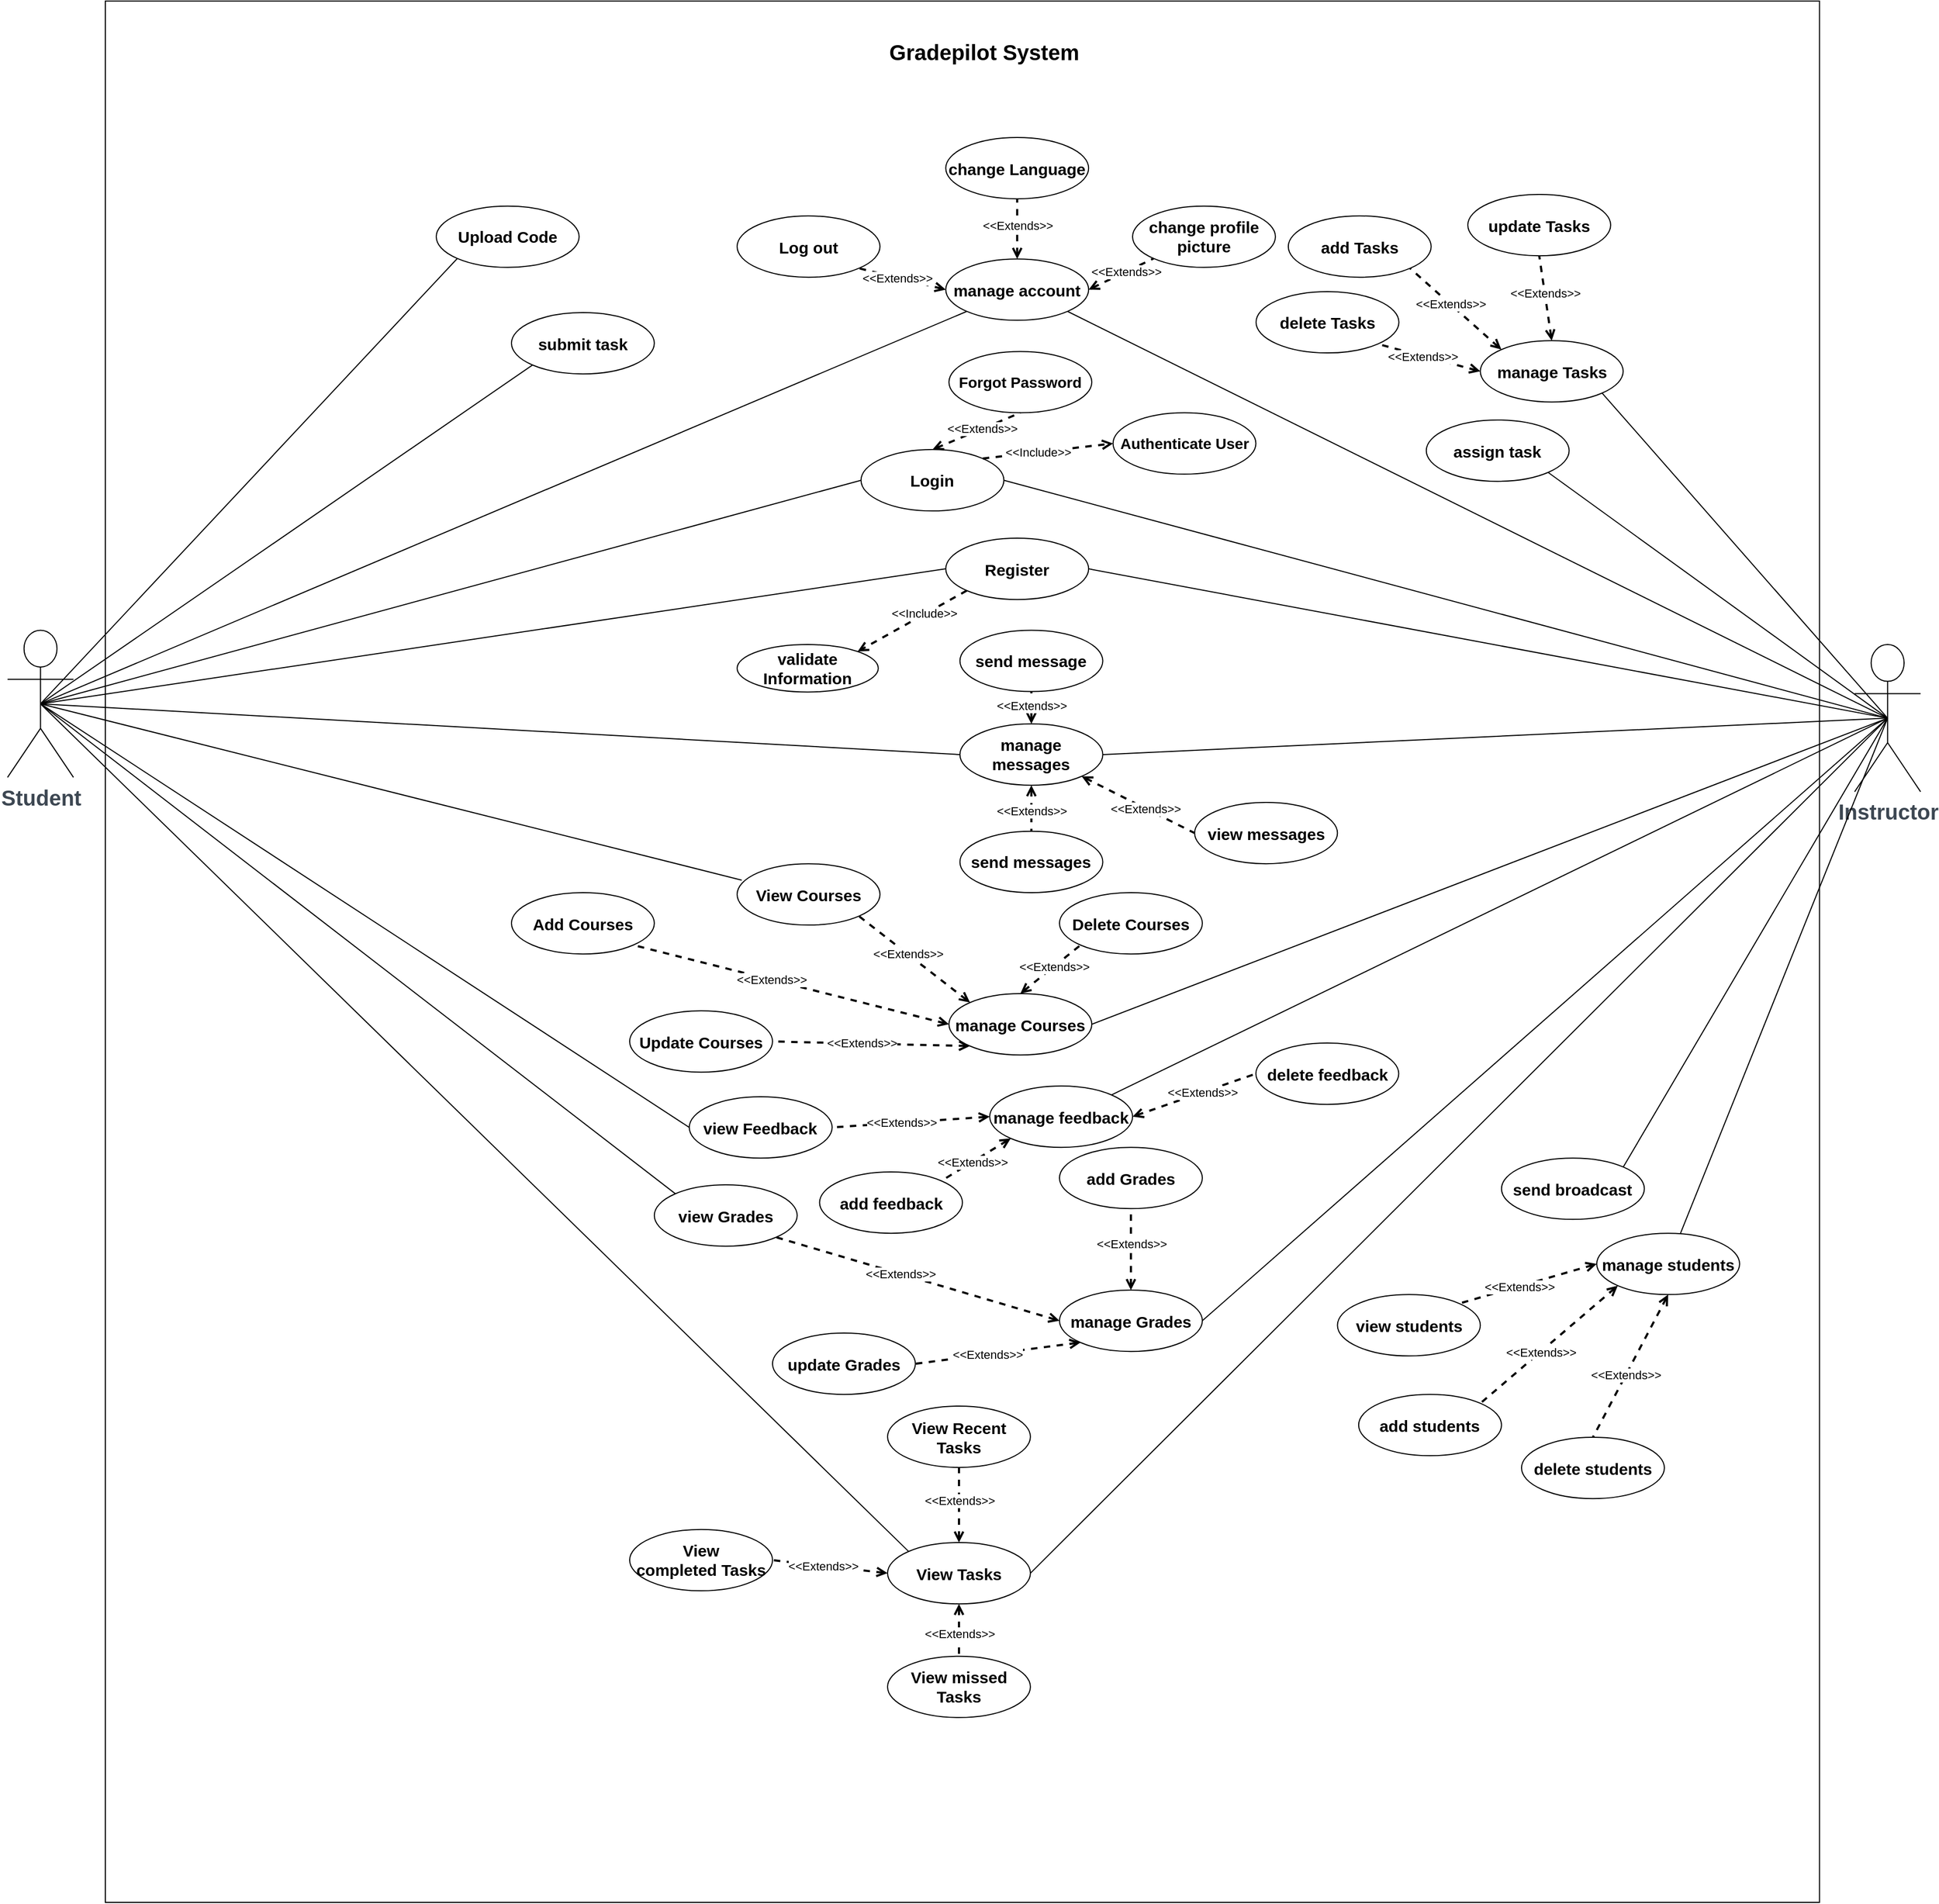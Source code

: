<mxfile version="24.8.8" pages="2">
  <diagram id="kmoHN9F4iCi2Yi1RMuq6" name="Page-2">
    <mxGraphModel dx="3069" dy="1486" grid="1" gridSize="10" guides="1" tooltips="1" connect="1" arrows="1" fold="1" page="1" pageScale="1" pageWidth="291" pageHeight="413" math="0" shadow="0">
      <root>
        <mxCell id="0" />
        <mxCell id="1" parent="0" />
        <mxCell id="0-PR4jEMZpkDc8mjO-xp-108" value="" style="rounded=0;whiteSpace=wrap;html=1;fillColor=none;movable=1;resizable=1;rotatable=1;deletable=1;editable=1;locked=0;connectable=1;" parent="1" vertex="1">
          <mxGeometry x="542.03" y="80" width="1595.25" height="1770" as="geometry" />
        </mxCell>
        <mxCell id="0-PR4jEMZpkDc8mjO-xp-1" value="&lt;span style=&quot;color: rgb(61, 71, 82); font-size: 20px; text-wrap: wrap;&quot;&gt;Instructor&lt;/span&gt;" style="shape=umlActor;verticalLabelPosition=bottom;verticalAlign=top;html=1;outlineConnect=0;fontSize=20;fontStyle=1" parent="1" vertex="1">
          <mxGeometry x="2170" y="679.05" width="61.356" height="137.008" as="geometry" />
        </mxCell>
        <mxCell id="0-PR4jEMZpkDc8mjO-xp-3" value="&lt;span style=&quot;color: rgb(61, 71, 82); text-wrap-mode: wrap;&quot;&gt;Student&lt;/span&gt;" style="shape=umlActor;verticalLabelPosition=bottom;verticalAlign=top;html=1;outlineConnect=0;fontSize=20;fontStyle=1" parent="1" vertex="1">
          <mxGeometry x="451.023" y="665.709" width="61.356" height="137.008" as="geometry" />
        </mxCell>
        <mxCell id="0-PR4jEMZpkDc8mjO-xp-6" value="" style="endArrow=none;html=1;rounded=0;exitX=0.5;exitY=0.5;exitDx=0;exitDy=0;exitPerimeter=0;entryX=0.032;entryY=0.267;entryDx=0;entryDy=0;entryPerimeter=0;" parent="1" source="0-PR4jEMZpkDc8mjO-xp-3" target="0-PR4jEMZpkDc8mjO-xp-7" edge="1">
          <mxGeometry width="50" height="50" relative="1" as="geometry">
            <mxPoint x="1063.559" y="685.118" as="sourcePoint" />
            <mxPoint x="1114.689" y="628.031" as="targetPoint" />
          </mxGeometry>
        </mxCell>
        <mxCell id="0-PR4jEMZpkDc8mjO-xp-7" value="&lt;font style=&quot;font-size: 15px;&quot;&gt;&lt;b&gt;View Courses&lt;/b&gt;&lt;/font&gt;" style="ellipse;whiteSpace=wrap;html=1;fillColor=default;" parent="1" vertex="1">
          <mxGeometry x="1129.999" y="883.089" width="132.938" height="57.087" as="geometry" />
        </mxCell>
        <mxCell id="0-PR4jEMZpkDc8mjO-xp-8" value="&lt;font style=&quot;font-size: 15px;&quot;&gt;&lt;b&gt;Login&lt;/b&gt;&lt;/font&gt;" style="ellipse;whiteSpace=wrap;html=1;fillColor=default;" parent="1" vertex="1">
          <mxGeometry x="1245.315" y="497.545" width="132.938" height="57.087" as="geometry" />
        </mxCell>
        <mxCell id="0-PR4jEMZpkDc8mjO-xp-10" value="&lt;font size=&quot;1&quot; style=&quot;&quot;&gt;&lt;b style=&quot;font-size: 14px;&quot;&gt;Authenticate User&lt;/b&gt;&lt;/font&gt;" style="ellipse;whiteSpace=wrap;html=1;fillColor=default;" parent="1" vertex="1">
          <mxGeometry x="1479.837" y="463.299" width="132.938" height="57.087" as="geometry" />
        </mxCell>
        <mxCell id="0-PR4jEMZpkDc8mjO-xp-11" value="" style="endArrow=none;html=1;rounded=0;entryX=0;entryY=0.5;entryDx=0;entryDy=0;exitX=0.5;exitY=0.5;exitDx=0;exitDy=0;exitPerimeter=0;" parent="1" source="0-PR4jEMZpkDc8mjO-xp-3" target="0-PR4jEMZpkDc8mjO-xp-8" edge="1">
          <mxGeometry width="50" height="50" relative="1" as="geometry">
            <mxPoint x="650.429" y="774.173" as="sourcePoint" />
            <mxPoint x="911.192" y="759.331" as="targetPoint" />
          </mxGeometry>
        </mxCell>
        <mxCell id="0-PR4jEMZpkDc8mjO-xp-14" value="" style="endArrow=open;dashed=1;html=1;rounded=0;entryX=0;entryY=0.5;entryDx=0;entryDy=0;exitX=1;exitY=0;exitDx=0;exitDy=0;strokeWidth=2;endFill=0;" parent="1" source="0-PR4jEMZpkDc8mjO-xp-8" target="0-PR4jEMZpkDc8mjO-xp-10" edge="1">
          <mxGeometry width="50" height="50" relative="1" as="geometry">
            <mxPoint x="1091.587" y="897.149" as="sourcePoint" />
            <mxPoint x="1142.717" y="840.062" as="targetPoint" />
          </mxGeometry>
        </mxCell>
        <mxCell id="0-PR4jEMZpkDc8mjO-xp-15" value="&amp;lt;&amp;lt;Include&amp;gt;&amp;gt;" style="edgeLabel;html=1;align=center;verticalAlign=middle;resizable=0;points=[];" parent="0-PR4jEMZpkDc8mjO-xp-14" vertex="1" connectable="0">
          <mxGeometry x="-0.154" relative="1" as="geometry">
            <mxPoint as="offset" />
          </mxGeometry>
        </mxCell>
        <mxCell id="0-PR4jEMZpkDc8mjO-xp-17" value="&lt;font style=&quot;font-size: 15px;&quot;&gt;&lt;b&gt;Register&lt;/b&gt;&lt;/font&gt;" style="ellipse;whiteSpace=wrap;html=1;fillColor=default;" parent="1" vertex="1">
          <mxGeometry x="1324.165" y="579.999" width="132.938" height="57.087" as="geometry" />
        </mxCell>
        <mxCell id="0-PR4jEMZpkDc8mjO-xp-18" value="" style="endArrow=none;html=1;rounded=0;entryX=0;entryY=0.5;entryDx=0;entryDy=0;exitX=0.5;exitY=0.5;exitDx=0;exitDy=0;exitPerimeter=0;" parent="1" source="0-PR4jEMZpkDc8mjO-xp-3" target="0-PR4jEMZpkDc8mjO-xp-17" edge="1">
          <mxGeometry width="50" height="50" relative="1" as="geometry">
            <mxPoint x="660.655" y="785.591" as="sourcePoint" />
            <mxPoint x="921.418" y="770.748" as="targetPoint" />
          </mxGeometry>
        </mxCell>
        <mxCell id="0-PR4jEMZpkDc8mjO-xp-19" value="&lt;font style=&quot;font-size: 15px;&quot;&gt;&lt;b&gt;validate Information&lt;/b&gt;&lt;/font&gt;" style="ellipse;whiteSpace=wrap;html=1;fillColor=default;" parent="1" vertex="1">
          <mxGeometry x="1130" y="679.05" width="131.36" height="44.17" as="geometry" />
        </mxCell>
        <mxCell id="0-PR4jEMZpkDc8mjO-xp-20" value="" style="endArrow=open;dashed=1;html=1;rounded=0;entryX=1;entryY=0;entryDx=0;entryDy=0;exitX=0;exitY=1;exitDx=0;exitDy=0;strokeWidth=2;endFill=0;" parent="1" source="0-PR4jEMZpkDc8mjO-xp-17" target="0-PR4jEMZpkDc8mjO-xp-19" edge="1">
          <mxGeometry width="50" height="50" relative="1" as="geometry">
            <mxPoint x="1041.48" y="889.157" as="sourcePoint" />
            <mxPoint x="1122.265" y="925.692" as="targetPoint" />
          </mxGeometry>
        </mxCell>
        <mxCell id="0-PR4jEMZpkDc8mjO-xp-21" value="&amp;lt;&amp;lt;Include&amp;gt;&amp;gt;" style="edgeLabel;html=1;align=center;verticalAlign=middle;resizable=0;points=[];" parent="0-PR4jEMZpkDc8mjO-xp-20" vertex="1" connectable="0">
          <mxGeometry x="-0.154" relative="1" as="geometry">
            <mxPoint x="3" y="-3" as="offset" />
          </mxGeometry>
        </mxCell>
        <mxCell id="0-PR4jEMZpkDc8mjO-xp-22" value="&lt;font style=&quot;font-size: 15px;&quot;&gt;&lt;b&gt;manage account&lt;/b&gt;&lt;/font&gt;" style="ellipse;whiteSpace=wrap;html=1;fillColor=default;" parent="1" vertex="1">
          <mxGeometry x="1324.165" y="320.09" width="132.938" height="57.087" as="geometry" />
        </mxCell>
        <mxCell id="0-PR4jEMZpkDc8mjO-xp-23" value="&lt;font style=&quot;font-size: 15px;&quot;&gt;&lt;b&gt;change profile picture&lt;/b&gt;&lt;/font&gt;" style="ellipse;whiteSpace=wrap;html=1;fillColor=default;" parent="1" vertex="1">
          <mxGeometry x="1498.008" y="270.827" width="132.938" height="57.087" as="geometry" />
        </mxCell>
        <mxCell id="0-PR4jEMZpkDc8mjO-xp-24" value="" style="endArrow=none;dashed=1;html=1;rounded=0;entryX=0;entryY=1;entryDx=0;entryDy=0;exitX=1;exitY=0.5;exitDx=0;exitDy=0;startArrow=open;startFill=0;strokeWidth=2;" parent="1" source="0-PR4jEMZpkDc8mjO-xp-22" target="0-PR4jEMZpkDc8mjO-xp-23" edge="1">
          <mxGeometry width="50" height="50" relative="1" as="geometry">
            <mxPoint x="1010.802" y="848.054" as="sourcePoint" />
            <mxPoint x="1091.587" y="777.267" as="targetPoint" />
          </mxGeometry>
        </mxCell>
        <mxCell id="0-PR4jEMZpkDc8mjO-xp-25" value="&amp;lt;&amp;lt;Extends&amp;gt;&amp;gt;" style="edgeLabel;html=1;align=center;verticalAlign=middle;resizable=0;points=[];" parent="0-PR4jEMZpkDc8mjO-xp-24" vertex="1" connectable="0">
          <mxGeometry x="0.128" relative="1" as="geometry">
            <mxPoint as="offset" />
          </mxGeometry>
        </mxCell>
        <mxCell id="0-PR4jEMZpkDc8mjO-xp-26" value="" style="endArrow=none;html=1;rounded=0;entryX=0;entryY=1;entryDx=0;entryDy=0;exitX=0.5;exitY=0.5;exitDx=0;exitDy=0;exitPerimeter=0;" parent="1" source="0-PR4jEMZpkDc8mjO-xp-3" target="0-PR4jEMZpkDc8mjO-xp-22" edge="1">
          <mxGeometry width="50" height="50" relative="1" as="geometry">
            <mxPoint x="613.616" y="785.591" as="sourcePoint" />
            <mxPoint x="1022.655" y="599.488" as="targetPoint" />
          </mxGeometry>
        </mxCell>
        <mxCell id="0-PR4jEMZpkDc8mjO-xp-28" value="&lt;span style=&quot;font-size: 15px;&quot;&gt;&lt;b&gt;change Language&lt;/b&gt;&lt;/span&gt;" style="ellipse;whiteSpace=wrap;html=1;fillColor=default;" parent="1" vertex="1">
          <mxGeometry x="1324.161" y="206.997" width="132.938" height="57.087" as="geometry" />
        </mxCell>
        <mxCell id="0-PR4jEMZpkDc8mjO-xp-29" value="" style="endArrow=none;dashed=1;html=1;rounded=0;entryX=0.5;entryY=1;entryDx=0;entryDy=0;exitX=0.5;exitY=0;exitDx=0;exitDy=0;startArrow=open;startFill=0;strokeWidth=2;" parent="1" source="0-PR4jEMZpkDc8mjO-xp-22" target="0-PR4jEMZpkDc8mjO-xp-28" edge="1">
          <mxGeometry width="50" height="50" relative="1" as="geometry">
            <mxPoint x="1185.666" y="643.684" as="sourcePoint" />
            <mxPoint x="1253.158" y="591.164" as="targetPoint" />
          </mxGeometry>
        </mxCell>
        <mxCell id="0-PR4jEMZpkDc8mjO-xp-30" value="&amp;lt;&amp;lt;Extends&amp;gt;&amp;gt;" style="edgeLabel;html=1;align=center;verticalAlign=middle;resizable=0;points=[];" parent="0-PR4jEMZpkDc8mjO-xp-29" vertex="1" connectable="0">
          <mxGeometry x="0.128" relative="1" as="geometry">
            <mxPoint as="offset" />
          </mxGeometry>
        </mxCell>
        <mxCell id="0-PR4jEMZpkDc8mjO-xp-31" value="&lt;span style=&quot;font-size: 15px;&quot;&gt;&lt;b&gt;Log out&lt;/b&gt;&lt;/span&gt;" style="ellipse;whiteSpace=wrap;html=1;fillColor=default;" parent="1" vertex="1">
          <mxGeometry x="1129.995" y="279.996" width="132.938" height="57.087" as="geometry" />
        </mxCell>
        <mxCell id="0-PR4jEMZpkDc8mjO-xp-32" value="" style="endArrow=none;dashed=1;html=1;rounded=0;entryX=1;entryY=1;entryDx=0;entryDy=0;exitX=0;exitY=0.5;exitDx=0;exitDy=0;startArrow=open;startFill=0;strokeWidth=2;" parent="1" source="0-PR4jEMZpkDc8mjO-xp-22" target="0-PR4jEMZpkDc8mjO-xp-31" edge="1">
          <mxGeometry width="50" height="50" relative="1" as="geometry">
            <mxPoint x="1137.604" y="634.55" as="sourcePoint" />
            <mxPoint x="1137.604" y="577.464" as="targetPoint" />
          </mxGeometry>
        </mxCell>
        <mxCell id="0-PR4jEMZpkDc8mjO-xp-33" value="&amp;lt;&amp;lt;Extends&amp;gt;&amp;gt;" style="edgeLabel;html=1;align=center;verticalAlign=middle;resizable=0;points=[];" parent="0-PR4jEMZpkDc8mjO-xp-32" vertex="1" connectable="0">
          <mxGeometry x="0.128" relative="1" as="geometry">
            <mxPoint as="offset" />
          </mxGeometry>
        </mxCell>
        <mxCell id="0-PR4jEMZpkDc8mjO-xp-38" value="&lt;font style=&quot;font-size: 15px;&quot;&gt;&lt;b&gt;manage Courses&lt;/b&gt;&lt;/font&gt;" style="ellipse;whiteSpace=wrap;html=1;fillColor=default;" parent="1" vertex="1">
          <mxGeometry x="1327.125" y="1004.004" width="132.938" height="57.087" as="geometry" />
        </mxCell>
        <mxCell id="0-PR4jEMZpkDc8mjO-xp-40" value="&lt;font style=&quot;&quot;&gt;&lt;span style=&quot;font-size: 15px;&quot;&gt;&lt;b&gt;Delete&amp;nbsp;&lt;/b&gt;&lt;/span&gt;&lt;b style=&quot;font-size: 15px;&quot;&gt;Courses&lt;/b&gt;&lt;/font&gt;" style="ellipse;whiteSpace=wrap;html=1;fillColor=default;" parent="1" vertex="1">
          <mxGeometry x="1429.999" y="910.001" width="132.938" height="57.087" as="geometry" />
        </mxCell>
        <mxCell id="0-PR4jEMZpkDc8mjO-xp-41" value="&lt;font style=&quot;font-size: 15px;&quot;&gt;&lt;b&gt;Add Courses&lt;/b&gt;&lt;/font&gt;" style="ellipse;whiteSpace=wrap;html=1;fillColor=default;" parent="1" vertex="1">
          <mxGeometry x="919.997" y="910.003" width="132.938" height="57.087" as="geometry" />
        </mxCell>
        <mxCell id="0-PR4jEMZpkDc8mjO-xp-42" value="" style="endArrow=none;dashed=1;html=1;rounded=0;entryX=1;entryY=1;entryDx=0;entryDy=0;exitX=0;exitY=0.5;exitDx=0;exitDy=0;startArrow=open;startFill=0;strokeWidth=2;" parent="1" source="0-PR4jEMZpkDc8mjO-xp-38" target="0-PR4jEMZpkDc8mjO-xp-41" edge="1">
          <mxGeometry width="50" height="50" relative="1" as="geometry">
            <mxPoint x="1137.465" y="1037.831" as="sourcePoint" />
            <mxPoint x="1254.18" y="592.306" as="targetPoint" />
          </mxGeometry>
        </mxCell>
        <mxCell id="0-PR4jEMZpkDc8mjO-xp-43" value="&amp;lt;&amp;lt;Extends&amp;gt;&amp;gt;" style="edgeLabel;html=1;align=center;verticalAlign=middle;resizable=0;points=[];" parent="0-PR4jEMZpkDc8mjO-xp-42" vertex="1" connectable="0">
          <mxGeometry x="0.128" relative="1" as="geometry">
            <mxPoint as="offset" />
          </mxGeometry>
        </mxCell>
        <mxCell id="0-PR4jEMZpkDc8mjO-xp-44" value="" style="endArrow=none;dashed=1;html=1;rounded=0;entryX=0;entryY=1;entryDx=0;entryDy=0;exitX=0.5;exitY=0;exitDx=0;exitDy=0;startArrow=open;startFill=0;strokeWidth=2;" parent="1" source="0-PR4jEMZpkDc8mjO-xp-38" target="0-PR4jEMZpkDc8mjO-xp-40" edge="1">
          <mxGeometry width="50" height="50" relative="1" as="geometry">
            <mxPoint x="1090.004" y="989.304" as="sourcePoint" />
            <mxPoint x="1618.179" y="477.688" as="targetPoint" />
          </mxGeometry>
        </mxCell>
        <mxCell id="0-PR4jEMZpkDc8mjO-xp-45" value="&amp;lt;&amp;lt;Extends&amp;gt;&amp;gt;" style="edgeLabel;html=1;align=center;verticalAlign=middle;resizable=0;points=[];" parent="0-PR4jEMZpkDc8mjO-xp-44" vertex="1" connectable="0">
          <mxGeometry x="0.128" relative="1" as="geometry">
            <mxPoint as="offset" />
          </mxGeometry>
        </mxCell>
        <mxCell id="0-PR4jEMZpkDc8mjO-xp-46" value="&lt;font style=&quot;&quot;&gt;&lt;span style=&quot;font-size: 15px;&quot;&gt;&lt;b&gt;Update&amp;nbsp;&lt;/b&gt;&lt;/span&gt;&lt;b style=&quot;font-size: 15px;&quot;&gt;Courses&lt;/b&gt;&lt;/font&gt;" style="ellipse;whiteSpace=wrap;html=1;fillColor=default;" parent="1" vertex="1">
          <mxGeometry x="1029.997" y="1020.004" width="132.938" height="57.087" as="geometry" />
        </mxCell>
        <mxCell id="0-PR4jEMZpkDc8mjO-xp-47" value="" style="endArrow=none;dashed=1;html=1;rounded=0;entryX=1;entryY=0.5;entryDx=0;entryDy=0;startArrow=open;startFill=0;strokeWidth=2;exitX=0;exitY=1;exitDx=0;exitDy=0;" parent="1" source="0-PR4jEMZpkDc8mjO-xp-38" target="0-PR4jEMZpkDc8mjO-xp-46" edge="1">
          <mxGeometry width="50" height="50" relative="1" as="geometry">
            <mxPoint x="1090" y="1046" as="sourcePoint" />
            <mxPoint x="1495.514" y="463.29" as="targetPoint" />
          </mxGeometry>
        </mxCell>
        <mxCell id="0-PR4jEMZpkDc8mjO-xp-48" value="&amp;lt;&amp;lt;Extends&amp;gt;&amp;gt;" style="edgeLabel;html=1;align=center;verticalAlign=middle;resizable=0;points=[];" parent="0-PR4jEMZpkDc8mjO-xp-47" vertex="1" connectable="0">
          <mxGeometry x="0.128" relative="1" as="geometry">
            <mxPoint x="2" y="-1" as="offset" />
          </mxGeometry>
        </mxCell>
        <mxCell id="0-PR4jEMZpkDc8mjO-xp-51" value="" style="endArrow=none;html=1;rounded=0;entryX=0;entryY=0.5;entryDx=0;entryDy=0;exitX=0.5;exitY=0.5;exitDx=0;exitDy=0;exitPerimeter=0;" parent="1" source="0-PR4jEMZpkDc8mjO-xp-3" target="0-PR4jEMZpkDc8mjO-xp-55" edge="1">
          <mxGeometry width="50" height="50" relative="1" as="geometry">
            <mxPoint x="659.633" y="785.591" as="sourcePoint" />
            <mxPoint x="1349.887" y="1056.181" as="targetPoint" />
          </mxGeometry>
        </mxCell>
        <mxCell id="0-PR4jEMZpkDc8mjO-xp-52" value="" style="endArrow=none;html=1;rounded=0;entryX=0;entryY=0.5;entryDx=0;entryDy=0;exitX=0.5;exitY=0.5;exitDx=0;exitDy=0;exitPerimeter=0;" parent="1" source="0-PR4jEMZpkDc8mjO-xp-3" target="0-PR4jEMZpkDc8mjO-xp-50" edge="1">
          <mxGeometry width="50" height="50" relative="1" as="geometry">
            <mxPoint x="659.633" y="785.591" as="sourcePoint" />
            <mxPoint x="1215.927" y="1058.465" as="targetPoint" />
          </mxGeometry>
        </mxCell>
        <mxCell id="0-PR4jEMZpkDc8mjO-xp-53" value="&lt;span style=&quot;font-size: 15px;&quot;&gt;&lt;b&gt;Upload Code&lt;/b&gt;&lt;/span&gt;" style="ellipse;whiteSpace=wrap;html=1;fillColor=default;" parent="1" vertex="1">
          <mxGeometry x="850.003" y="270.831" width="132.938" height="57.087" as="geometry" />
        </mxCell>
        <mxCell id="0-PR4jEMZpkDc8mjO-xp-54" value="" style="endArrow=none;html=1;rounded=0;entryX=0;entryY=1;entryDx=0;entryDy=0;exitX=0.5;exitY=0.5;exitDx=0;exitDy=0;exitPerimeter=0;" parent="1" source="0-PR4jEMZpkDc8mjO-xp-3" target="0-PR4jEMZpkDc8mjO-xp-53" edge="1">
          <mxGeometry width="50" height="50" relative="1" as="geometry">
            <mxPoint x="1268.079" y="1027.638" as="sourcePoint" />
            <mxPoint x="1319.209" y="970.551" as="targetPoint" />
          </mxGeometry>
        </mxCell>
        <mxCell id="0-PR4jEMZpkDc8mjO-xp-55" value="&lt;font style=&quot;font-size: 15px;&quot;&gt;&lt;b&gt;manage messages&lt;/b&gt;&lt;/font&gt;" style="ellipse;whiteSpace=wrap;html=1;fillColor=default;" parent="1" vertex="1">
          <mxGeometry x="1337.349" y="752.911" width="132.938" height="57.087" as="geometry" />
        </mxCell>
        <mxCell id="0-PR4jEMZpkDc8mjO-xp-56" value="&lt;font style=&quot;font-size: 15px;&quot;&gt;&lt;b&gt;send messages&lt;/b&gt;&lt;/font&gt;" style="ellipse;whiteSpace=wrap;html=1;fillColor=default;" parent="1" vertex="1">
          <mxGeometry x="1337.353" y="852.912" width="132.938" height="57.087" as="geometry" />
        </mxCell>
        <mxCell id="0-PR4jEMZpkDc8mjO-xp-57" value="&lt;font style=&quot;font-size: 15px;&quot;&gt;&lt;b&gt;view messages&lt;/b&gt;&lt;/font&gt;" style="ellipse;whiteSpace=wrap;html=1;fillColor=default;" parent="1" vertex="1">
          <mxGeometry x="1555.747" y="825.997" width="132.938" height="57.087" as="geometry" />
        </mxCell>
        <mxCell id="0-PR4jEMZpkDc8mjO-xp-58" value="" style="endArrow=none;dashed=1;html=1;rounded=0;entryX=0;entryY=0.5;entryDx=0;entryDy=0;exitX=1;exitY=1;exitDx=0;exitDy=0;startArrow=open;startFill=0;strokeWidth=2;" parent="1" source="0-PR4jEMZpkDc8mjO-xp-55" target="0-PR4jEMZpkDc8mjO-xp-57" edge="1">
          <mxGeometry width="50" height="50" relative="1" as="geometry">
            <mxPoint x="1041.48" y="848.054" as="sourcePoint" />
            <mxPoint x="1572.547" y="771.56" as="targetPoint" />
          </mxGeometry>
        </mxCell>
        <mxCell id="0-PR4jEMZpkDc8mjO-xp-59" value="&amp;lt;&amp;lt;Extends&amp;gt;&amp;gt;" style="edgeLabel;html=1;align=center;verticalAlign=middle;resizable=0;points=[];" parent="0-PR4jEMZpkDc8mjO-xp-58" vertex="1" connectable="0">
          <mxGeometry x="0.128" relative="1" as="geometry">
            <mxPoint as="offset" />
          </mxGeometry>
        </mxCell>
        <mxCell id="0-PR4jEMZpkDc8mjO-xp-60" value="" style="endArrow=none;dashed=1;html=1;rounded=0;entryX=0.5;entryY=0;entryDx=0;entryDy=0;exitX=0.5;exitY=1;exitDx=0;exitDy=0;startArrow=open;startFill=0;strokeWidth=2;" parent="1" source="0-PR4jEMZpkDc8mjO-xp-55" target="0-PR4jEMZpkDc8mjO-xp-56" edge="1">
          <mxGeometry width="50" height="50" relative="1" as="geometry">
            <mxPoint x="1152.943" y="1096.952" as="sourcePoint" />
            <mxPoint x="1243.954" y="1122.07" as="targetPoint" />
          </mxGeometry>
        </mxCell>
        <mxCell id="0-PR4jEMZpkDc8mjO-xp-61" value="&amp;lt;&amp;lt;Extends&amp;gt;&amp;gt;" style="edgeLabel;html=1;align=center;verticalAlign=middle;resizable=0;points=[];" parent="0-PR4jEMZpkDc8mjO-xp-60" vertex="1" connectable="0">
          <mxGeometry x="0.128" relative="1" as="geometry">
            <mxPoint as="offset" />
          </mxGeometry>
        </mxCell>
        <mxCell id="0-PR4jEMZpkDc8mjO-xp-63" value="&lt;font style=&quot;font-size: 15px;&quot;&gt;&lt;b&gt;View Tasks&lt;/b&gt;&lt;/font&gt;" style="ellipse;whiteSpace=wrap;html=1;fillColor=default;" parent="1" vertex="1">
          <mxGeometry x="1270.0" y="1515.004" width="132.938" height="57.087" as="geometry" />
        </mxCell>
        <mxCell id="0-PR4jEMZpkDc8mjO-xp-64" value="" style="endArrow=none;html=1;rounded=0;exitX=0.5;exitY=0.5;exitDx=0;exitDy=0;exitPerimeter=0;entryX=0;entryY=0;entryDx=0;entryDy=0;" parent="1" source="0-PR4jEMZpkDc8mjO-xp-3" target="0-PR4jEMZpkDc8mjO-xp-63" edge="1">
          <mxGeometry width="50" height="50" relative="1" as="geometry">
            <mxPoint x="506.243" y="722.795" as="sourcePoint" />
            <mxPoint x="1081.966" y="596.063" as="targetPoint" />
          </mxGeometry>
        </mxCell>
        <mxCell id="0-PR4jEMZpkDc8mjO-xp-65" value="&lt;font style=&quot;font-size: 15px;&quot;&gt;&lt;b&gt;View Recent Tasks&lt;/b&gt;&lt;/font&gt;" style="ellipse;whiteSpace=wrap;html=1;fillColor=default;" parent="1" vertex="1">
          <mxGeometry x="1270.002" y="1387.998" width="132.938" height="57.087" as="geometry" />
        </mxCell>
        <mxCell id="0-PR4jEMZpkDc8mjO-xp-66" value="&lt;font style=&quot;font-size: 15px;&quot;&gt;&lt;b&gt;View missed Tasks&lt;/b&gt;&lt;/font&gt;" style="ellipse;whiteSpace=wrap;html=1;fillColor=default;" parent="1" vertex="1">
          <mxGeometry x="1269.998" y="1620.826" width="132.938" height="57.087" as="geometry" />
        </mxCell>
        <mxCell id="0-PR4jEMZpkDc8mjO-xp-67" value="&lt;font style=&quot;&quot;&gt;&lt;b style=&quot;font-size: 15px;&quot;&gt;View&lt;/b&gt;&lt;/font&gt;&lt;div&gt;&lt;font style=&quot;&quot;&gt;&lt;span style=&quot;font-size: 15px;&quot;&gt;&lt;b&gt;completed&amp;nbsp;&lt;/b&gt;&lt;/span&gt;&lt;b style=&quot;font-size: 15px;&quot;&gt;Tasks&lt;/b&gt;&lt;/font&gt;&lt;/div&gt;" style="ellipse;whiteSpace=wrap;html=1;fillColor=default;" parent="1" vertex="1">
          <mxGeometry x="1029.996" y="1502.832" width="132.938" height="57.087" as="geometry" />
        </mxCell>
        <mxCell id="0-PR4jEMZpkDc8mjO-xp-68" value="" style="endArrow=none;dashed=1;html=1;rounded=0;entryX=0.5;entryY=0;entryDx=0;entryDy=0;exitX=0.5;exitY=1;exitDx=0;exitDy=0;startArrow=open;startFill=0;strokeWidth=2;" parent="1" source="0-PR4jEMZpkDc8mjO-xp-63" target="0-PR4jEMZpkDc8mjO-xp-66" edge="1">
          <mxGeometry width="50" height="50" relative="1" as="geometry">
            <mxPoint x="1627.591" y="1743.581" as="sourcePoint" />
            <mxPoint x="1582.596" y="1678.502" as="targetPoint" />
          </mxGeometry>
        </mxCell>
        <mxCell id="0-PR4jEMZpkDc8mjO-xp-69" value="&amp;lt;&amp;lt;Extends&amp;gt;&amp;gt;" style="edgeLabel;html=1;align=center;verticalAlign=middle;resizable=0;points=[];" parent="0-PR4jEMZpkDc8mjO-xp-68" vertex="1" connectable="0">
          <mxGeometry x="0.128" relative="1" as="geometry">
            <mxPoint as="offset" />
          </mxGeometry>
        </mxCell>
        <mxCell id="0-PR4jEMZpkDc8mjO-xp-70" value="" style="endArrow=none;dashed=1;html=1;rounded=0;entryX=0.5;entryY=1;entryDx=0;entryDy=0;exitX=0.5;exitY=0;exitDx=0;exitDy=0;startArrow=open;startFill=0;strokeWidth=2;" parent="1" source="0-PR4jEMZpkDc8mjO-xp-63" target="0-PR4jEMZpkDc8mjO-xp-65" edge="1">
          <mxGeometry width="50" height="50" relative="1" as="geometry">
            <mxPoint x="1302.404" y="1732.164" as="sourcePoint" />
            <mxPoint x="1341.263" y="1681.928" as="targetPoint" />
          </mxGeometry>
        </mxCell>
        <mxCell id="0-PR4jEMZpkDc8mjO-xp-71" value="&amp;lt;&amp;lt;Extends&amp;gt;&amp;gt;" style="edgeLabel;html=1;align=center;verticalAlign=middle;resizable=0;points=[];" parent="0-PR4jEMZpkDc8mjO-xp-70" vertex="1" connectable="0">
          <mxGeometry x="0.128" relative="1" as="geometry">
            <mxPoint as="offset" />
          </mxGeometry>
        </mxCell>
        <mxCell id="0-PR4jEMZpkDc8mjO-xp-72" value="" style="endArrow=none;dashed=1;html=1;rounded=0;entryX=1;entryY=0.5;entryDx=0;entryDy=0;exitX=0;exitY=0.5;exitDx=0;exitDy=0;startArrow=open;startFill=0;strokeWidth=2;" parent="1" source="0-PR4jEMZpkDc8mjO-xp-63" target="0-PR4jEMZpkDc8mjO-xp-67" edge="1">
          <mxGeometry width="50" height="50" relative="1" as="geometry">
            <mxPoint x="1255.365" y="1724.172" as="sourcePoint" />
            <mxPoint x="1117.314" y="1707.046" as="targetPoint" />
          </mxGeometry>
        </mxCell>
        <mxCell id="0-PR4jEMZpkDc8mjO-xp-73" value="&amp;lt;&amp;lt;Extends&amp;gt;&amp;gt;" style="edgeLabel;html=1;align=center;verticalAlign=middle;resizable=0;points=[];" parent="0-PR4jEMZpkDc8mjO-xp-72" vertex="1" connectable="0">
          <mxGeometry x="0.128" relative="1" as="geometry">
            <mxPoint as="offset" />
          </mxGeometry>
        </mxCell>
        <mxCell id="0-PR4jEMZpkDc8mjO-xp-74" value="&lt;font style=&quot;font-size: 15px;&quot;&gt;&lt;b&gt;manage feedback&lt;/b&gt;&lt;/font&gt;" style="ellipse;whiteSpace=wrap;html=1;fillColor=default;" parent="1" vertex="1">
          <mxGeometry x="1365.069" y="1089.999" width="132.938" height="57.087" as="geometry" />
        </mxCell>
        <mxCell id="0-PR4jEMZpkDc8mjO-xp-75" value="&lt;font style=&quot;font-size: 15px;&quot;&gt;&lt;b&gt;delete feedback&lt;/b&gt;&lt;/font&gt;" style="ellipse;whiteSpace=wrap;html=1;fillColor=default;" parent="1" vertex="1">
          <mxGeometry x="1612.775" y="1050.0" width="132.938" height="57.087" as="geometry" />
        </mxCell>
        <mxCell id="0-PR4jEMZpkDc8mjO-xp-76" value="&lt;font style=&quot;font-size: 15px;&quot;&gt;&lt;b&gt;add feedback&lt;/b&gt;&lt;/font&gt;" style="ellipse;whiteSpace=wrap;html=1;fillColor=default;" parent="1" vertex="1">
          <mxGeometry x="1206.727" y="1170.004" width="132.938" height="57.087" as="geometry" />
        </mxCell>
        <mxCell id="0-PR4jEMZpkDc8mjO-xp-77" value="" style="endArrow=none;dashed=1;html=1;rounded=0;entryX=1;entryY=0;entryDx=0;entryDy=0;exitX=0;exitY=1;exitDx=0;exitDy=0;startArrow=open;startFill=0;strokeWidth=2;" parent="1" source="0-PR4jEMZpkDc8mjO-xp-74" target="0-PR4jEMZpkDc8mjO-xp-76" edge="1">
          <mxGeometry width="50" height="50" relative="1" as="geometry">
            <mxPoint x="1086.474" y="1125.495" as="sourcePoint" />
            <mxPoint x="1163.169" y="1176.873" as="targetPoint" />
          </mxGeometry>
        </mxCell>
        <mxCell id="0-PR4jEMZpkDc8mjO-xp-78" value="&amp;lt;&amp;lt;Extends&amp;gt;&amp;gt;" style="edgeLabel;html=1;align=center;verticalAlign=middle;resizable=0;points=[];" parent="0-PR4jEMZpkDc8mjO-xp-77" vertex="1" connectable="0">
          <mxGeometry x="0.128" relative="1" as="geometry">
            <mxPoint as="offset" />
          </mxGeometry>
        </mxCell>
        <mxCell id="0-PR4jEMZpkDc8mjO-xp-79" value="" style="endArrow=none;dashed=1;html=1;rounded=0;entryX=0;entryY=0.5;entryDx=0;entryDy=0;startArrow=open;startFill=0;strokeWidth=2;exitX=1;exitY=0.5;exitDx=0;exitDy=0;" parent="1" source="0-PR4jEMZpkDc8mjO-xp-74" target="0-PR4jEMZpkDc8mjO-xp-75" edge="1">
          <mxGeometry width="50" height="50" relative="1" as="geometry">
            <mxPoint x="1550" y="1147" as="sourcePoint" />
            <mxPoint x="1030.231" y="1268.212" as="targetPoint" />
          </mxGeometry>
        </mxCell>
        <mxCell id="0-PR4jEMZpkDc8mjO-xp-80" value="&amp;lt;&amp;lt;Extends&amp;gt;&amp;gt;" style="edgeLabel;html=1;align=center;verticalAlign=middle;resizable=0;points=[];" parent="0-PR4jEMZpkDc8mjO-xp-79" vertex="1" connectable="0">
          <mxGeometry x="0.128" relative="1" as="geometry">
            <mxPoint as="offset" />
          </mxGeometry>
        </mxCell>
        <mxCell id="0-PR4jEMZpkDc8mjO-xp-81" value="" style="endArrow=none;html=1;rounded=0;entryX=1;entryY=0;entryDx=0;entryDy=0;exitX=0.5;exitY=0.5;exitDx=0;exitDy=0;exitPerimeter=0;" parent="1" source="0-PR4jEMZpkDc8mjO-xp-1" target="0-PR4jEMZpkDc8mjO-xp-74" edge="1">
          <mxGeometry width="50" height="50" relative="1" as="geometry">
            <mxPoint x="506.243" y="722.795" as="sourcePoint" />
            <mxPoint x="877.446" y="956.85" as="targetPoint" />
          </mxGeometry>
        </mxCell>
        <mxCell id="0-PR4jEMZpkDc8mjO-xp-83" value="&lt;font style=&quot;font-size: 15px;&quot;&gt;&lt;b&gt;manage Grades&lt;/b&gt;&lt;/font&gt;" style="ellipse;whiteSpace=wrap;html=1;fillColor=default;" parent="1" vertex="1">
          <mxGeometry x="1430.0" y="1280.0" width="132.938" height="57.087" as="geometry" />
        </mxCell>
        <mxCell id="0-PR4jEMZpkDc8mjO-xp-85" value="&lt;font style=&quot;font-size: 15px;&quot;&gt;&lt;b&gt;update Grades&lt;/b&gt;&lt;/font&gt;" style="ellipse;whiteSpace=wrap;html=1;fillColor=default;" parent="1" vertex="1">
          <mxGeometry x="1162.935" y="1320.0" width="132.938" height="57.087" as="geometry" />
        </mxCell>
        <mxCell id="0-PR4jEMZpkDc8mjO-xp-86" value="" style="endArrow=none;dashed=1;html=1;rounded=0;entryX=0.5;entryY=1;entryDx=0;entryDy=0;startArrow=open;startFill=0;strokeWidth=2;exitX=0.5;exitY=0;exitDx=0;exitDy=0;" parent="1" source="0-PR4jEMZpkDc8mjO-xp-83" target="0-PR4jEMZpkDc8mjO-xp-84" edge="1">
          <mxGeometry width="50" height="50" relative="1" as="geometry">
            <mxPoint x="1228" y="1386" as="sourcePoint" />
            <mxPoint x="1103.441" y="1244.06" as="targetPoint" />
          </mxGeometry>
        </mxCell>
        <mxCell id="0-PR4jEMZpkDc8mjO-xp-87" value="&amp;lt;&amp;lt;Extends&amp;gt;&amp;gt;" style="edgeLabel;html=1;align=center;verticalAlign=middle;resizable=0;points=[];" parent="0-PR4jEMZpkDc8mjO-xp-86" vertex="1" connectable="0">
          <mxGeometry x="0.128" relative="1" as="geometry">
            <mxPoint as="offset" />
          </mxGeometry>
        </mxCell>
        <mxCell id="0-PR4jEMZpkDc8mjO-xp-88" value="" style="endArrow=none;dashed=1;html=1;rounded=0;entryX=1;entryY=0.5;entryDx=0;entryDy=0;exitX=0;exitY=1;exitDx=0;exitDy=0;startArrow=open;startFill=0;strokeWidth=2;" parent="1" source="0-PR4jEMZpkDc8mjO-xp-83" target="0-PR4jEMZpkDc8mjO-xp-85" edge="1">
          <mxGeometry width="50" height="50" relative="1" as="geometry">
            <mxPoint x="1043.107" y="1367.367" as="sourcePoint" />
            <mxPoint x="1114.689" y="1333.115" as="targetPoint" />
          </mxGeometry>
        </mxCell>
        <mxCell id="0-PR4jEMZpkDc8mjO-xp-89" value="&amp;lt;&amp;lt;Extends&amp;gt;&amp;gt;" style="edgeLabel;html=1;align=center;verticalAlign=middle;resizable=0;points=[];" parent="0-PR4jEMZpkDc8mjO-xp-88" vertex="1" connectable="0">
          <mxGeometry x="0.128" relative="1" as="geometry">
            <mxPoint as="offset" />
          </mxGeometry>
        </mxCell>
        <mxCell id="0-PR4jEMZpkDc8mjO-xp-91" value="" style="endArrow=none;html=1;rounded=0;exitX=0.5;exitY=0.5;exitDx=0;exitDy=0;exitPerimeter=0;entryX=1;entryY=0.5;entryDx=0;entryDy=0;" parent="1" source="0-PR4jEMZpkDc8mjO-xp-1" target="0-PR4jEMZpkDc8mjO-xp-83" edge="1">
          <mxGeometry width="50" height="50" relative="1" as="geometry">
            <mxPoint x="506.243" y="1118.976" as="sourcePoint" />
            <mxPoint x="1460" y="1520" as="targetPoint" />
          </mxGeometry>
        </mxCell>
        <mxCell id="0-PR4jEMZpkDc8mjO-xp-92" value="&lt;font style=&quot;font-size: 15px;&quot;&gt;&lt;b&gt;manage Tasks&lt;/b&gt;&lt;/font&gt;" style="ellipse;whiteSpace=wrap;html=1;fillColor=default;" parent="1" vertex="1">
          <mxGeometry x="1821.632" y="396.134" width="132.938" height="57.087" as="geometry" />
        </mxCell>
        <mxCell id="0-PR4jEMZpkDc8mjO-xp-93" value="" style="endArrow=none;html=1;rounded=0;exitX=0.5;exitY=0.5;exitDx=0;exitDy=0;exitPerimeter=0;entryX=1;entryY=1;entryDx=0;entryDy=0;" parent="1" source="0-PR4jEMZpkDc8mjO-xp-1" target="0-PR4jEMZpkDc8mjO-xp-92" edge="1">
          <mxGeometry width="50" height="50" relative="1" as="geometry">
            <mxPoint x="506.243" y="1118.976" as="sourcePoint" />
            <mxPoint x="1080" y="1620" as="targetPoint" />
          </mxGeometry>
        </mxCell>
        <mxCell id="0-PR4jEMZpkDc8mjO-xp-94" value="&lt;font style=&quot;font-size: 15px;&quot;&gt;&lt;b&gt;add Tasks&lt;/b&gt;&lt;/font&gt;" style="ellipse;whiteSpace=wrap;html=1;fillColor=default;" parent="1" vertex="1">
          <mxGeometry x="1642.933" y="279.997" width="132.938" height="57.087" as="geometry" />
        </mxCell>
        <mxCell id="0-PR4jEMZpkDc8mjO-xp-95" value="&lt;font style=&quot;font-size: 15px;&quot;&gt;&lt;b&gt;delete Tasks&lt;/b&gt;&lt;/font&gt;" style="ellipse;whiteSpace=wrap;html=1;fillColor=default;" parent="1" vertex="1">
          <mxGeometry x="1612.926" y="350.469" width="132.938" height="57.087" as="geometry" />
        </mxCell>
        <mxCell id="0-PR4jEMZpkDc8mjO-xp-96" value="&lt;font style=&quot;font-size: 15px;&quot;&gt;&lt;b&gt;update Tasks&lt;/b&gt;&lt;/font&gt;" style="ellipse;whiteSpace=wrap;html=1;fillColor=default;" parent="1" vertex="1">
          <mxGeometry x="1810.0" y="259.999" width="132.938" height="57.087" as="geometry" />
        </mxCell>
        <mxCell id="0-PR4jEMZpkDc8mjO-xp-97" value="" style="endArrow=none;dashed=1;html=1;rounded=0;entryX=1;entryY=1;entryDx=0;entryDy=0;exitX=0;exitY=0;exitDx=0;exitDy=0;startArrow=open;startFill=0;strokeWidth=2;" parent="1" source="0-PR4jEMZpkDc8mjO-xp-92" target="0-PR4jEMZpkDc8mjO-xp-94" edge="1">
          <mxGeometry width="50" height="50" relative="1" as="geometry">
            <mxPoint x="1023.678" y="1387.918" as="sourcePoint" />
            <mxPoint x="1103.441" y="1415.32" as="targetPoint" />
          </mxGeometry>
        </mxCell>
        <mxCell id="0-PR4jEMZpkDc8mjO-xp-98" value="&amp;lt;&amp;lt;Extends&amp;gt;&amp;gt;" style="edgeLabel;html=1;align=center;verticalAlign=middle;resizable=0;points=[];" parent="0-PR4jEMZpkDc8mjO-xp-97" vertex="1" connectable="0">
          <mxGeometry x="0.128" relative="1" as="geometry">
            <mxPoint as="offset" />
          </mxGeometry>
        </mxCell>
        <mxCell id="0-PR4jEMZpkDc8mjO-xp-99" value="" style="endArrow=none;dashed=1;html=1;rounded=0;entryX=0.5;entryY=1;entryDx=0;entryDy=0;exitX=0.5;exitY=0;exitDx=0;exitDy=0;startArrow=open;startFill=0;strokeWidth=2;" parent="1" source="0-PR4jEMZpkDc8mjO-xp-92" target="0-PR4jEMZpkDc8mjO-xp-96" edge="1">
          <mxGeometry width="50" height="50" relative="1" as="geometry">
            <mxPoint x="849.836" y="1399.335" as="sourcePoint" />
            <mxPoint x="980.729" y="1472.406" as="targetPoint" />
          </mxGeometry>
        </mxCell>
        <mxCell id="0-PR4jEMZpkDc8mjO-xp-100" value="&amp;lt;&amp;lt;Extends&amp;gt;&amp;gt;" style="edgeLabel;html=1;align=center;verticalAlign=middle;resizable=0;points=[];" parent="0-PR4jEMZpkDc8mjO-xp-99" vertex="1" connectable="0">
          <mxGeometry x="0.128" relative="1" as="geometry">
            <mxPoint as="offset" />
          </mxGeometry>
        </mxCell>
        <mxCell id="0-PR4jEMZpkDc8mjO-xp-101" value="" style="endArrow=none;dashed=1;html=1;rounded=0;entryX=1;entryY=1;entryDx=0;entryDy=0;exitX=0;exitY=0.5;exitDx=0;exitDy=0;startArrow=open;startFill=0;strokeWidth=2;" parent="1" source="0-PR4jEMZpkDc8mjO-xp-92" target="0-PR4jEMZpkDc8mjO-xp-95" edge="1">
          <mxGeometry width="50" height="50" relative="1" as="geometry">
            <mxPoint x="802.797" y="1407.327" as="sourcePoint" />
            <mxPoint x="884.605" y="1510.083" as="targetPoint" />
          </mxGeometry>
        </mxCell>
        <mxCell id="0-PR4jEMZpkDc8mjO-xp-102" value="&amp;lt;&amp;lt;Extends&amp;gt;&amp;gt;" style="edgeLabel;html=1;align=center;verticalAlign=middle;resizable=0;points=[];" parent="0-PR4jEMZpkDc8mjO-xp-101" vertex="1" connectable="0">
          <mxGeometry x="0.128" relative="1" as="geometry">
            <mxPoint as="offset" />
          </mxGeometry>
        </mxCell>
        <mxCell id="0-PR4jEMZpkDc8mjO-xp-103" value="" style="endArrow=none;dashed=1;html=1;rounded=0;entryX=1;entryY=1;entryDx=0;entryDy=0;startArrow=open;startFill=0;strokeWidth=2;exitX=0;exitY=0;exitDx=0;exitDy=0;" parent="1" source="0-PR4jEMZpkDc8mjO-xp-38" target="0-PR4jEMZpkDc8mjO-xp-7" edge="1">
          <mxGeometry width="50" height="50" relative="1" as="geometry">
            <mxPoint x="1513.503" y="414.02" as="sourcePoint" />
            <mxPoint x="1576.904" y="290.713" as="targetPoint" />
          </mxGeometry>
        </mxCell>
        <mxCell id="0-PR4jEMZpkDc8mjO-xp-104" value="&amp;lt;&amp;lt;Extends&amp;gt;&amp;gt;" style="edgeLabel;html=1;align=center;verticalAlign=middle;resizable=0;points=[];" parent="0-PR4jEMZpkDc8mjO-xp-103" vertex="1" connectable="0">
          <mxGeometry x="0.128" relative="1" as="geometry">
            <mxPoint as="offset" />
          </mxGeometry>
        </mxCell>
        <mxCell id="0-PR4jEMZpkDc8mjO-xp-107" value="&lt;font style=&quot;font-size: 20px;&quot;&gt;&lt;span style=&quot;font-size: 20px;&quot;&gt;Gradepilot System&lt;/span&gt;&lt;/font&gt;" style="text;strokeColor=none;align=center;fillColor=none;html=1;verticalAlign=middle;whiteSpace=wrap;rounded=0;fontSize=20;fontStyle=1;movable=1;resizable=1;rotatable=1;deletable=1;editable=1;locked=0;connectable=1;" parent="1" vertex="1">
          <mxGeometry x="1250.433" y="110.005" width="219.859" height="34.252" as="geometry" />
        </mxCell>
        <mxCell id="rXm-mO-cJWYijpQKz9_G-1" value="" style="endArrow=none;html=1;rounded=0;entryX=1;entryY=0.5;entryDx=0;entryDy=0;exitX=0.5;exitY=0.5;exitDx=0;exitDy=0;exitPerimeter=0;" parent="1" source="0-PR4jEMZpkDc8mjO-xp-1" target="0-PR4jEMZpkDc8mjO-xp-38" edge="1">
          <mxGeometry width="50" height="50" relative="1" as="geometry">
            <mxPoint x="491" y="1140" as="sourcePoint" />
            <mxPoint x="971" y="1146" as="targetPoint" />
          </mxGeometry>
        </mxCell>
        <mxCell id="rXm-mO-cJWYijpQKz9_G-2" value="&lt;font style=&quot;font-size: 15px;&quot;&gt;&lt;b&gt;manage students&lt;/b&gt;&lt;/font&gt;" style="ellipse;whiteSpace=wrap;html=1;fillColor=default;" parent="1" vertex="1">
          <mxGeometry x="1929.999" y="1227.089" width="132.938" height="57.087" as="geometry" />
        </mxCell>
        <mxCell id="EeN0RUagpboEciFaB7Sx-1" value="&lt;font style=&quot;font-size: 15px;&quot;&gt;&lt;b&gt;add students&lt;/b&gt;&lt;/font&gt;" style="ellipse;whiteSpace=wrap;html=1;fillColor=default;" parent="1" vertex="1">
          <mxGeometry x="1708.409" y="1377.089" width="132.938" height="57.087" as="geometry" />
        </mxCell>
        <mxCell id="EeN0RUagpboEciFaB7Sx-2" value="&lt;font style=&quot;font-size: 15px;&quot;&gt;&lt;b&gt;delete students&lt;/b&gt;&lt;/font&gt;" style="ellipse;whiteSpace=wrap;html=1;fillColor=default;" parent="1" vertex="1">
          <mxGeometry x="1859.999" y="1416.999" width="132.938" height="57.087" as="geometry" />
        </mxCell>
        <mxCell id="EeN0RUagpboEciFaB7Sx-3" value="" style="endArrow=none;dashed=1;html=1;rounded=0;entryX=0.5;entryY=0;entryDx=0;entryDy=0;exitX=0.5;exitY=1;exitDx=0;exitDy=0;startArrow=open;startFill=0;strokeWidth=2;" parent="1" source="rXm-mO-cJWYijpQKz9_G-2" target="EeN0RUagpboEciFaB7Sx-2" edge="1">
          <mxGeometry width="50" height="50" relative="1" as="geometry">
            <mxPoint x="2257.22" y="1507.34" as="sourcePoint" />
            <mxPoint x="2321.22" y="1538.34" as="targetPoint" />
          </mxGeometry>
        </mxCell>
        <mxCell id="EeN0RUagpboEciFaB7Sx-4" value="&amp;lt;&amp;lt;Extends&amp;gt;&amp;gt;" style="edgeLabel;html=1;align=center;verticalAlign=middle;resizable=0;points=[];" parent="EeN0RUagpboEciFaB7Sx-3" vertex="1" connectable="0">
          <mxGeometry x="0.128" relative="1" as="geometry">
            <mxPoint as="offset" />
          </mxGeometry>
        </mxCell>
        <mxCell id="EeN0RUagpboEciFaB7Sx-5" value="" style="endArrow=none;dashed=1;html=1;rounded=0;entryX=1;entryY=0;entryDx=0;entryDy=0;exitX=0;exitY=1;exitDx=0;exitDy=0;startArrow=open;startFill=0;strokeWidth=2;" parent="1" source="rXm-mO-cJWYijpQKz9_G-2" target="EeN0RUagpboEciFaB7Sx-1" edge="1">
          <mxGeometry width="50" height="50" relative="1" as="geometry">
            <mxPoint x="1973.22" y="1535.34" as="sourcePoint" />
            <mxPoint x="2078.22" y="1558.34" as="targetPoint" />
          </mxGeometry>
        </mxCell>
        <mxCell id="EeN0RUagpboEciFaB7Sx-6" value="&amp;lt;&amp;lt;Extends&amp;gt;&amp;gt;" style="edgeLabel;html=1;align=center;verticalAlign=middle;resizable=0;points=[];" parent="EeN0RUagpboEciFaB7Sx-5" vertex="1" connectable="0">
          <mxGeometry x="0.128" relative="1" as="geometry">
            <mxPoint as="offset" />
          </mxGeometry>
        </mxCell>
        <mxCell id="EeN0RUagpboEciFaB7Sx-7" value="&lt;font style=&quot;font-size: 15px;&quot;&gt;&lt;b&gt;view students&lt;/b&gt;&lt;/font&gt;" style="ellipse;whiteSpace=wrap;html=1;fillColor=default;" parent="1" vertex="1">
          <mxGeometry x="1688.689" y="1284.179" width="132.938" height="57.087" as="geometry" />
        </mxCell>
        <mxCell id="EeN0RUagpboEciFaB7Sx-8" value="" style="endArrow=none;dashed=1;html=1;rounded=0;entryX=1;entryY=0;entryDx=0;entryDy=0;exitX=0;exitY=0.5;exitDx=0;exitDy=0;startArrow=open;startFill=0;strokeWidth=2;" parent="1" source="rXm-mO-cJWYijpQKz9_G-2" target="EeN0RUagpboEciFaB7Sx-7" edge="1">
          <mxGeometry width="50" height="50" relative="1" as="geometry">
            <mxPoint x="1953.22" y="1556.34" as="sourcePoint" />
            <mxPoint x="2057.22" y="1612.34" as="targetPoint" />
          </mxGeometry>
        </mxCell>
        <mxCell id="EeN0RUagpboEciFaB7Sx-9" value="&amp;lt;&amp;lt;Extends&amp;gt;&amp;gt;" style="edgeLabel;html=1;align=center;verticalAlign=middle;resizable=0;points=[];" parent="EeN0RUagpboEciFaB7Sx-8" vertex="1" connectable="0">
          <mxGeometry x="0.128" relative="1" as="geometry">
            <mxPoint as="offset" />
          </mxGeometry>
        </mxCell>
        <mxCell id="EeN0RUagpboEciFaB7Sx-10" value="" style="endArrow=none;html=1;rounded=0;exitX=0.5;exitY=0.5;exitDx=0;exitDy=0;exitPerimeter=0;" parent="1" source="0-PR4jEMZpkDc8mjO-xp-1" target="rXm-mO-cJWYijpQKz9_G-2" edge="1">
          <mxGeometry width="50" height="50" relative="1" as="geometry">
            <mxPoint x="491" y="1140" as="sourcePoint" />
            <mxPoint x="1237" y="1224" as="targetPoint" />
          </mxGeometry>
        </mxCell>
        <mxCell id="EeN0RUagpboEciFaB7Sx-11" value="" style="endArrow=none;dashed=1;html=1;rounded=0;entryX=1;entryY=0.5;entryDx=0;entryDy=0;exitX=0;exitY=0.5;exitDx=0;exitDy=0;startArrow=open;startFill=0;strokeWidth=2;" parent="1" source="0-PR4jEMZpkDc8mjO-xp-74" target="0-PR4jEMZpkDc8mjO-xp-50" edge="1">
          <mxGeometry width="50" height="50" relative="1" as="geometry">
            <mxPoint x="1454.96" y="1180.44" as="sourcePoint" />
            <mxPoint x="1556.96" y="1175.44" as="targetPoint" />
          </mxGeometry>
        </mxCell>
        <mxCell id="EeN0RUagpboEciFaB7Sx-12" value="&amp;lt;&amp;lt;Extends&amp;gt;&amp;gt;" style="edgeLabel;html=1;align=center;verticalAlign=middle;resizable=0;points=[];" parent="EeN0RUagpboEciFaB7Sx-11" vertex="1" connectable="0">
          <mxGeometry x="0.128" relative="1" as="geometry">
            <mxPoint as="offset" />
          </mxGeometry>
        </mxCell>
        <mxCell id="1ELctbnyJc6ecAKPu3EN-1" value="&lt;font size=&quot;1&quot; style=&quot;&quot;&gt;&lt;b style=&quot;font-size: 14px;&quot;&gt;Forgot Password&lt;/b&gt;&lt;/font&gt;" style="ellipse;whiteSpace=wrap;html=1;fillColor=default;" parent="1" vertex="1">
          <mxGeometry x="1327.127" y="406.209" width="132.938" height="57.087" as="geometry" />
        </mxCell>
        <mxCell id="1ELctbnyJc6ecAKPu3EN-2" value="" style="endArrow=none;dashed=1;html=1;rounded=0;entryX=0.5;entryY=1;entryDx=0;entryDy=0;exitX=0.5;exitY=0;exitDx=0;exitDy=0;startArrow=open;startFill=0;strokeWidth=2;" parent="1" source="0-PR4jEMZpkDc8mjO-xp-8" target="1ELctbnyJc6ecAKPu3EN-1" edge="1">
          <mxGeometry width="50" height="50" relative="1" as="geometry">
            <mxPoint x="1474.96" y="370.44" as="sourcePoint" />
            <mxPoint x="1529.96" y="425.44" as="targetPoint" />
          </mxGeometry>
        </mxCell>
        <mxCell id="1ELctbnyJc6ecAKPu3EN-3" value="&amp;lt;&amp;lt;Extends&amp;gt;&amp;gt;" style="edgeLabel;html=1;align=center;verticalAlign=middle;resizable=0;points=[];" parent="1ELctbnyJc6ecAKPu3EN-2" vertex="1" connectable="0">
          <mxGeometry x="0.128" relative="1" as="geometry">
            <mxPoint as="offset" />
          </mxGeometry>
        </mxCell>
        <mxCell id="Q-MH4VKtCi4xLxAhCX2A-1" value="&lt;font style=&quot;font-size: 15px;&quot;&gt;&lt;b&gt;send message&lt;/b&gt;&lt;/font&gt;" style="ellipse;whiteSpace=wrap;html=1;fillColor=default;" parent="1" vertex="1">
          <mxGeometry x="1337.349" y="665.709" width="132.938" height="57.087" as="geometry" />
        </mxCell>
        <mxCell id="Q-MH4VKtCi4xLxAhCX2A-2" value="" style="endArrow=none;html=1;rounded=0;entryX=1;entryY=0.5;entryDx=0;entryDy=0;exitX=0.5;exitY=0.5;exitDx=0;exitDy=0;exitPerimeter=0;" parent="1" source="0-PR4jEMZpkDc8mjO-xp-1" target="0-PR4jEMZpkDc8mjO-xp-55" edge="1">
          <mxGeometry width="50" height="50" relative="1" as="geometry">
            <mxPoint x="491" y="1140" as="sourcePoint" />
            <mxPoint x="1209" y="961" as="targetPoint" />
          </mxGeometry>
        </mxCell>
        <mxCell id="Q-MH4VKtCi4xLxAhCX2A-4" value="&lt;font style=&quot;font-size: 15px;&quot;&gt;&lt;b&gt;send&amp;nbsp;&lt;/b&gt;&lt;/font&gt;&lt;span style=&quot;font-size: 15px;&quot;&gt;&lt;b&gt;broadcast&lt;/b&gt;&lt;/span&gt;" style="ellipse;whiteSpace=wrap;html=1;fillColor=default;" parent="1" vertex="1">
          <mxGeometry x="1841.349" y="1157.089" width="132.938" height="57.087" as="geometry" />
        </mxCell>
        <mxCell id="Q-MH4VKtCi4xLxAhCX2A-5" value="" style="endArrow=none;html=1;rounded=0;entryX=1;entryY=0;entryDx=0;entryDy=0;exitX=0.5;exitY=0.5;exitDx=0;exitDy=0;exitPerimeter=0;" parent="1" source="0-PR4jEMZpkDc8mjO-xp-1" target="Q-MH4VKtCi4xLxAhCX2A-4" edge="1">
          <mxGeometry width="50" height="50" relative="1" as="geometry">
            <mxPoint x="491" y="1140" as="sourcePoint" />
            <mxPoint x="928" y="1557" as="targetPoint" />
          </mxGeometry>
        </mxCell>
        <mxCell id="Q-MH4VKtCi4xLxAhCX2A-7" value="&lt;span style=&quot;font-size: 15px;&quot;&gt;&lt;b&gt;assign task&lt;/b&gt;&lt;/span&gt;" style="ellipse;whiteSpace=wrap;html=1;fillColor=default;" parent="1" vertex="1">
          <mxGeometry x="1771.349" y="469.999" width="132.938" height="57.087" as="geometry" />
        </mxCell>
        <mxCell id="Q-MH4VKtCi4xLxAhCX2A-8" value="" style="endArrow=none;html=1;rounded=0;entryX=1;entryY=1;entryDx=0;entryDy=0;exitX=0.5;exitY=0.5;exitDx=0;exitDy=0;exitPerimeter=0;" parent="1" source="0-PR4jEMZpkDc8mjO-xp-1" target="Q-MH4VKtCi4xLxAhCX2A-7" edge="1">
          <mxGeometry width="50" height="50" relative="1" as="geometry">
            <mxPoint x="491" y="1140" as="sourcePoint" />
            <mxPoint x="725" y="1478" as="targetPoint" />
          </mxGeometry>
        </mxCell>
        <mxCell id="Q-MH4VKtCi4xLxAhCX2A-9" value="&lt;span style=&quot;font-size: 15px;&quot;&gt;&lt;b&gt;submit task&lt;/b&gt;&lt;/span&gt;" style="ellipse;whiteSpace=wrap;html=1;fillColor=default;" parent="1" vertex="1">
          <mxGeometry x="919.993" y="370.001" width="132.938" height="57.087" as="geometry" />
        </mxCell>
        <mxCell id="Q-MH4VKtCi4xLxAhCX2A-10" value="" style="endArrow=none;html=1;rounded=0;entryX=0;entryY=1;entryDx=0;entryDy=0;exitX=0.5;exitY=0.5;exitDx=0;exitDy=0;exitPerimeter=0;" parent="1" source="0-PR4jEMZpkDc8mjO-xp-3" target="Q-MH4VKtCi4xLxAhCX2A-9" edge="1">
          <mxGeometry width="50" height="50" relative="1" as="geometry">
            <mxPoint x="492" y="330" as="sourcePoint" />
            <mxPoint x="961" y="244" as="targetPoint" />
          </mxGeometry>
        </mxCell>
        <mxCell id="0-PR4jEMZpkDc8mjO-xp-50" value="&lt;font style=&quot;font-size: 15px;&quot;&gt;&lt;b&gt;view Feedback&lt;/b&gt;&lt;/font&gt;" style="ellipse;whiteSpace=wrap;html=1;fillColor=default;" parent="1" vertex="1">
          <mxGeometry x="1085.459" y="1100.004" width="132.938" height="57.087" as="geometry" />
        </mxCell>
        <mxCell id="zZkQHEaJ4sXHKALpFW-W-4" value="" style="endArrow=none;dashed=1;html=1;rounded=0;entryX=0.5;entryY=1;entryDx=0;entryDy=0;exitX=0.5;exitY=0;exitDx=0;exitDy=0;startArrow=open;startFill=0;strokeWidth=2;" edge="1" parent="1" source="0-PR4jEMZpkDc8mjO-xp-55" target="Q-MH4VKtCi4xLxAhCX2A-1">
          <mxGeometry width="50" height="50" relative="1" as="geometry">
            <mxPoint x="1414" y="793" as="sourcePoint" />
            <mxPoint x="1423" y="836" as="targetPoint" />
          </mxGeometry>
        </mxCell>
        <mxCell id="zZkQHEaJ4sXHKALpFW-W-5" value="&amp;lt;&amp;lt;Extends&amp;gt;&amp;gt;" style="edgeLabel;html=1;align=center;verticalAlign=middle;resizable=0;points=[];" vertex="1" connectable="0" parent="zZkQHEaJ4sXHKALpFW-W-4">
          <mxGeometry x="0.128" relative="1" as="geometry">
            <mxPoint as="offset" />
          </mxGeometry>
        </mxCell>
        <mxCell id="zZkQHEaJ4sXHKALpFW-W-6" value="" style="endArrow=none;dashed=1;html=1;rounded=0;entryX=1;entryY=1;entryDx=0;entryDy=0;exitX=0;exitY=0.5;exitDx=0;exitDy=0;startArrow=open;startFill=0;strokeWidth=2;" edge="1" parent="1" source="0-PR4jEMZpkDc8mjO-xp-83" target="0-PR4jEMZpkDc8mjO-xp-49">
          <mxGeometry width="50" height="50" relative="1" as="geometry">
            <mxPoint x="1155" y="1566" as="sourcePoint" />
            <mxPoint x="1203" y="1613" as="targetPoint" />
          </mxGeometry>
        </mxCell>
        <mxCell id="zZkQHEaJ4sXHKALpFW-W-7" value="&amp;lt;&amp;lt;Extends&amp;gt;&amp;gt;" style="edgeLabel;html=1;align=center;verticalAlign=middle;resizable=0;points=[];" vertex="1" connectable="0" parent="zZkQHEaJ4sXHKALpFW-W-6">
          <mxGeometry x="0.128" relative="1" as="geometry">
            <mxPoint as="offset" />
          </mxGeometry>
        </mxCell>
        <mxCell id="0-PR4jEMZpkDc8mjO-xp-84" value="&lt;font style=&quot;font-size: 15px;&quot;&gt;&lt;b&gt;add Grades&lt;/b&gt;&lt;/font&gt;" style="ellipse;whiteSpace=wrap;html=1;fillColor=default;" parent="1" vertex="1">
          <mxGeometry x="1429.993" y="1147.084" width="132.938" height="57.087" as="geometry" />
        </mxCell>
        <mxCell id="zZkQHEaJ4sXHKALpFW-W-9" value="" style="endArrow=none;html=1;rounded=0;exitX=0.5;exitY=0.5;exitDx=0;exitDy=0;exitPerimeter=0;entryX=1;entryY=0.5;entryDx=0;entryDy=0;" edge="1" parent="1" source="0-PR4jEMZpkDc8mjO-xp-1" target="0-PR4jEMZpkDc8mjO-xp-63">
          <mxGeometry width="50" height="50" relative="1" as="geometry">
            <mxPoint x="2251" y="758" as="sourcePoint" />
            <mxPoint x="1351" y="1416" as="targetPoint" />
          </mxGeometry>
        </mxCell>
        <mxCell id="zZkQHEaJ4sXHKALpFW-W-11" value="" style="endArrow=none;html=1;rounded=0;entryX=1;entryY=0.5;entryDx=0;entryDy=0;exitX=0.5;exitY=0.5;exitDx=0;exitDy=0;exitPerimeter=0;" edge="1" parent="1" source="0-PR4jEMZpkDc8mjO-xp-1" target="0-PR4jEMZpkDc8mjO-xp-8">
          <mxGeometry width="50" height="50" relative="1" as="geometry">
            <mxPoint x="2251" y="758" as="sourcePoint" />
            <mxPoint x="1773" y="689" as="targetPoint" />
          </mxGeometry>
        </mxCell>
        <mxCell id="zZkQHEaJ4sXHKALpFW-W-12" value="" style="endArrow=none;html=1;rounded=0;entryX=0.5;entryY=0.5;entryDx=0;entryDy=0;exitX=1;exitY=1;exitDx=0;exitDy=0;entryPerimeter=0;" edge="1" parent="1" source="0-PR4jEMZpkDc8mjO-xp-22" target="0-PR4jEMZpkDc8mjO-xp-1">
          <mxGeometry width="50" height="50" relative="1" as="geometry">
            <mxPoint x="492" y="744" as="sourcePoint" />
            <mxPoint x="1428" y="362" as="targetPoint" />
          </mxGeometry>
        </mxCell>
        <mxCell id="zZkQHEaJ4sXHKALpFW-W-15" value="" style="endArrow=none;html=1;rounded=0;entryX=1;entryY=0.5;entryDx=0;entryDy=0;exitX=0.5;exitY=0.5;exitDx=0;exitDy=0;exitPerimeter=0;" edge="1" parent="1" source="0-PR4jEMZpkDc8mjO-xp-1" target="0-PR4jEMZpkDc8mjO-xp-17">
          <mxGeometry width="50" height="50" relative="1" as="geometry">
            <mxPoint x="492" y="744" as="sourcePoint" />
            <mxPoint x="1322" y="601" as="targetPoint" />
          </mxGeometry>
        </mxCell>
        <mxCell id="zZkQHEaJ4sXHKALpFW-W-16" value="" style="endArrow=none;html=1;rounded=0;exitX=0.5;exitY=0.5;exitDx=0;exitDy=0;exitPerimeter=0;entryX=0;entryY=0;entryDx=0;entryDy=0;" edge="1" parent="1" source="0-PR4jEMZpkDc8mjO-xp-3" target="0-PR4jEMZpkDc8mjO-xp-49">
          <mxGeometry width="50" height="50" relative="1" as="geometry">
            <mxPoint x="482" y="734" as="sourcePoint" />
            <mxPoint x="1297" y="1349" as="targetPoint" />
          </mxGeometry>
        </mxCell>
        <mxCell id="0-PR4jEMZpkDc8mjO-xp-49" value="&lt;font style=&quot;font-size: 15px;&quot;&gt;&lt;b&gt;view Grades&lt;/b&gt;&lt;/font&gt;" style="ellipse;whiteSpace=wrap;html=1;fillColor=default;" parent="1" vertex="1">
          <mxGeometry x="1052.934" y="1182.002" width="132.938" height="57.087" as="geometry" />
        </mxCell>
      </root>
    </mxGraphModel>
  </diagram>
  <diagram id="C5RBs43oDa-KdzZeNtuy" name="Page-1">
    <mxGraphModel dx="4136" dy="1816" grid="1" gridSize="10" guides="1" tooltips="1" connect="1" arrows="1" fold="1" page="1" pageScale="1" pageWidth="200000" pageHeight="200000" math="0" shadow="0">
      <root>
        <mxCell id="WIyWlLk6GJQsqaUBKTNV-0" />
        <mxCell id="WIyWlLk6GJQsqaUBKTNV-1" parent="WIyWlLk6GJQsqaUBKTNV-0" />
        <mxCell id="o7aApu3GGf-8eQx43LeY-2" value="" style="rounded=0;whiteSpace=wrap;html=1;fillColor=none;" parent="WIyWlLk6GJQsqaUBKTNV-1" vertex="1">
          <mxGeometry x="660" y="270" width="1560" height="1270" as="geometry" />
        </mxCell>
        <mxCell id="EzpZir944E85K8thCq4u-3" value="&lt;span style=&quot;color: rgb(61, 71, 82); font-size: 20px; text-wrap: wrap;&quot;&gt;Instructor&lt;/span&gt;" style="shape=umlActor;verticalLabelPosition=bottom;verticalAlign=top;html=1;outlineConnect=0;fontSize=20;fontStyle=1" parent="WIyWlLk6GJQsqaUBKTNV-1" vertex="1">
          <mxGeometry x="570" y="1130" width="60" height="120" as="geometry" />
        </mxCell>
        <mxCell id="EzpZir944E85K8thCq4u-5" value="&lt;span style=&quot;color: rgb(61, 71, 82); font-size: 20px; text-wrap: wrap;&quot;&gt;Student&lt;/span&gt;" style="shape=umlActor;verticalLabelPosition=bottom;verticalAlign=top;html=1;outlineConnect=0;fontSize=20;fontStyle=1" parent="WIyWlLk6GJQsqaUBKTNV-1" vertex="1">
          <mxGeometry x="571" y="420" width="60" height="120" as="geometry" />
        </mxCell>
        <mxCell id="EzpZir944E85K8thCq4u-6" value="&lt;span style=&quot;color: rgb(61, 71, 82); font-size: 20px; text-wrap: wrap;&quot;&gt;User&lt;/span&gt;" style="shape=umlActor;verticalLabelPosition=bottom;verticalAlign=top;html=1;outlineConnect=0;fontSize=20;fontStyle=1" parent="WIyWlLk6GJQsqaUBKTNV-1" vertex="1">
          <mxGeometry x="571" y="783" width="60" height="120" as="geometry" />
        </mxCell>
        <mxCell id="EzpZir944E85K8thCq4u-7" value="&lt;span style=&quot;color: rgb(61, 71, 82); font-size: 20px; text-wrap: wrap;&quot;&gt;Admin&lt;/span&gt;" style="shape=umlActor;verticalLabelPosition=bottom;verticalAlign=top;html=1;outlineConnect=0;strokeWidth=2;fontSize=20;fontStyle=1" parent="WIyWlLk6GJQsqaUBKTNV-1" vertex="1">
          <mxGeometry x="2280" y="720" width="60" height="120" as="geometry" />
        </mxCell>
        <mxCell id="EzpZir944E85K8thCq4u-10" value="&lt;span style=&quot;color: rgb(61, 71, 82); font-size: 20px; text-wrap: wrap;&quot;&gt;AI&lt;/span&gt;" style="shape=umlActor;verticalLabelPosition=bottom;verticalAlign=top;html=1;outlineConnect=0;strokeWidth=2;fontSize=20;fontStyle=1" parent="WIyWlLk6GJQsqaUBKTNV-1" vertex="1">
          <mxGeometry x="2280" y="1080" width="60" height="120" as="geometry" />
        </mxCell>
        <mxCell id="EzpZir944E85K8thCq4u-12" value="" style="endArrow=none;html=1;rounded=0;exitX=0.5;exitY=0.5;exitDx=0;exitDy=0;exitPerimeter=0;entryX=0;entryY=1;entryDx=0;entryDy=0;" parent="WIyWlLk6GJQsqaUBKTNV-1" source="EzpZir944E85K8thCq4u-6" target="EzpZir944E85K8thCq4u-13" edge="1">
          <mxGeometry width="50" height="50" relative="1" as="geometry">
            <mxPoint x="1170" y="800" as="sourcePoint" />
            <mxPoint x="1220" y="750" as="targetPoint" />
          </mxGeometry>
        </mxCell>
        <mxCell id="EzpZir944E85K8thCq4u-13" value="&lt;font style=&quot;font-size: 15px;&quot;&gt;&lt;b&gt;View Courses&lt;/b&gt;&lt;/font&gt;" style="ellipse;whiteSpace=wrap;html=1;fillColor=default;" parent="WIyWlLk6GJQsqaUBKTNV-1" vertex="1">
          <mxGeometry x="1740" y="170" width="130" height="50" as="geometry" />
        </mxCell>
        <mxCell id="EzpZir944E85K8thCq4u-20" value="&lt;font style=&quot;font-size: 15px;&quot;&gt;&lt;b&gt;Login&lt;/b&gt;&lt;/font&gt;" style="ellipse;whiteSpace=wrap;html=1;fillColor=default;" parent="WIyWlLk6GJQsqaUBKTNV-1" vertex="1">
          <mxGeometry x="1180" y="850" width="130" height="50" as="geometry" />
        </mxCell>
        <mxCell id="EzpZir944E85K8thCq4u-21" value="&lt;font style=&quot;font-size: 15px;&quot;&gt;&lt;b&gt;Forgot password&lt;/b&gt;&lt;/font&gt;" style="ellipse;whiteSpace=wrap;html=1;fillColor=default;" parent="WIyWlLk6GJQsqaUBKTNV-1" vertex="1">
          <mxGeometry x="1255" y="750" width="130" height="50" as="geometry" />
        </mxCell>
        <mxCell id="EzpZir944E85K8thCq4u-22" value="&lt;font size=&quot;1&quot; style=&quot;&quot;&gt;&lt;b style=&quot;font-size: 14px;&quot;&gt;Authenticate User&lt;/b&gt;&lt;/font&gt;" style="ellipse;whiteSpace=wrap;html=1;fillColor=default;" parent="WIyWlLk6GJQsqaUBKTNV-1" vertex="1">
          <mxGeometry x="1450" y="870" width="130" height="50" as="geometry" />
        </mxCell>
        <mxCell id="EzpZir944E85K8thCq4u-23" value="" style="endArrow=none;html=1;rounded=0;entryX=0;entryY=0.5;entryDx=0;entryDy=0;exitX=0.5;exitY=0.5;exitDx=0;exitDy=0;exitPerimeter=0;" parent="WIyWlLk6GJQsqaUBKTNV-1" source="EzpZir944E85K8thCq4u-6" target="EzpZir944E85K8thCq4u-20" edge="1">
          <mxGeometry width="50" height="50" relative="1" as="geometry">
            <mxPoint x="766" y="878" as="sourcePoint" />
            <mxPoint x="1021" y="865" as="targetPoint" />
          </mxGeometry>
        </mxCell>
        <mxCell id="EzpZir944E85K8thCq4u-28" value="" style="endArrow=none;dashed=1;html=1;rounded=0;entryX=0.5;entryY=1;entryDx=0;entryDy=0;exitX=1;exitY=0;exitDx=0;exitDy=0;startArrow=open;startFill=0;strokeWidth=2;" parent="WIyWlLk6GJQsqaUBKTNV-1" source="EzpZir944E85K8thCq4u-20" target="EzpZir944E85K8thCq4u-21" edge="1">
          <mxGeometry width="50" height="50" relative="1" as="geometry">
            <mxPoint x="1380" y="920" as="sourcePoint" />
            <mxPoint x="1430" y="870" as="targetPoint" />
          </mxGeometry>
        </mxCell>
        <mxCell id="EzpZir944E85K8thCq4u-29" value="&amp;lt;&amp;lt;Extends&amp;gt;&amp;gt;" style="edgeLabel;html=1;align=center;verticalAlign=middle;resizable=0;points=[];" parent="EzpZir944E85K8thCq4u-28" vertex="1" connectable="0">
          <mxGeometry x="0.128" relative="1" as="geometry">
            <mxPoint as="offset" />
          </mxGeometry>
        </mxCell>
        <mxCell id="EzpZir944E85K8thCq4u-30" value="" style="endArrow=open;dashed=1;html=1;rounded=0;entryX=0;entryY=0.5;entryDx=0;entryDy=0;exitX=1;exitY=1;exitDx=0;exitDy=0;strokeWidth=2;endFill=0;" parent="WIyWlLk6GJQsqaUBKTNV-1" source="EzpZir944E85K8thCq4u-20" target="EzpZir944E85K8thCq4u-22" edge="1">
          <mxGeometry width="50" height="50" relative="1" as="geometry">
            <mxPoint x="1350" y="910" as="sourcePoint" />
            <mxPoint x="1400" y="860" as="targetPoint" />
          </mxGeometry>
        </mxCell>
        <mxCell id="EzpZir944E85K8thCq4u-31" value="&amp;lt;&amp;lt;Include&amp;gt;&amp;gt;" style="edgeLabel;html=1;align=center;verticalAlign=middle;resizable=0;points=[];" parent="EzpZir944E85K8thCq4u-30" vertex="1" connectable="0">
          <mxGeometry x="-0.154" relative="1" as="geometry">
            <mxPoint as="offset" />
          </mxGeometry>
        </mxCell>
        <mxCell id="EzpZir944E85K8thCq4u-32" value="" style="endArrow=none;html=1;rounded=0;entryX=1;entryY=0.5;entryDx=0;entryDy=0;exitX=0.5;exitY=0.5;exitDx=0;exitDy=0;exitPerimeter=0;" parent="WIyWlLk6GJQsqaUBKTNV-1" source="EzpZir944E85K8thCq4u-7" target="EzpZir944E85K8thCq4u-20" edge="1">
          <mxGeometry width="50" height="50" relative="1" as="geometry">
            <mxPoint x="776" y="888" as="sourcePoint" />
            <mxPoint x="1031" y="875" as="targetPoint" />
          </mxGeometry>
        </mxCell>
        <mxCell id="EzpZir944E85K8thCq4u-33" value="&lt;font style=&quot;font-size: 15px;&quot;&gt;&lt;b&gt;Register&lt;/b&gt;&lt;/font&gt;" style="ellipse;whiteSpace=wrap;html=1;fillColor=default;" parent="WIyWlLk6GJQsqaUBKTNV-1" vertex="1">
          <mxGeometry x="1130" y="910" width="130" height="50" as="geometry" />
        </mxCell>
        <mxCell id="EzpZir944E85K8thCq4u-34" value="" style="endArrow=none;html=1;rounded=0;entryX=0;entryY=0.5;entryDx=0;entryDy=0;exitX=0.5;exitY=0.5;exitDx=0;exitDy=0;exitPerimeter=0;" parent="WIyWlLk6GJQsqaUBKTNV-1" source="EzpZir944E85K8thCq4u-6" target="EzpZir944E85K8thCq4u-33" edge="1">
          <mxGeometry width="50" height="50" relative="1" as="geometry">
            <mxPoint x="776" y="888" as="sourcePoint" />
            <mxPoint x="1031" y="875" as="targetPoint" />
          </mxGeometry>
        </mxCell>
        <mxCell id="EzpZir944E85K8thCq4u-35" value="&lt;font style=&quot;font-size: 15px;&quot;&gt;&lt;b&gt;validate Information&lt;/b&gt;&lt;/font&gt;" style="ellipse;whiteSpace=wrap;html=1;fillColor=default;" parent="WIyWlLk6GJQsqaUBKTNV-1" vertex="1">
          <mxGeometry x="1360" y="930" width="130" height="50" as="geometry" />
        </mxCell>
        <mxCell id="EzpZir944E85K8thCq4u-37" value="" style="endArrow=open;dashed=1;html=1;rounded=0;entryX=0;entryY=0.5;entryDx=0;entryDy=0;exitX=1;exitY=0.5;exitDx=0;exitDy=0;strokeWidth=2;endFill=0;" parent="WIyWlLk6GJQsqaUBKTNV-1" source="EzpZir944E85K8thCq4u-33" target="EzpZir944E85K8thCq4u-35" edge="1">
          <mxGeometry width="50" height="50" relative="1" as="geometry">
            <mxPoint x="1301" y="903" as="sourcePoint" />
            <mxPoint x="1380" y="935" as="targetPoint" />
          </mxGeometry>
        </mxCell>
        <mxCell id="EzpZir944E85K8thCq4u-38" value="&amp;lt;&amp;lt;Include&amp;gt;&amp;gt;" style="edgeLabel;html=1;align=center;verticalAlign=middle;resizable=0;points=[];" parent="EzpZir944E85K8thCq4u-37" vertex="1" connectable="0">
          <mxGeometry x="-0.154" relative="1" as="geometry">
            <mxPoint x="3" y="-3" as="offset" />
          </mxGeometry>
        </mxCell>
        <mxCell id="EzpZir944E85K8thCq4u-39" value="&lt;font style=&quot;font-size: 15px;&quot;&gt;&lt;b&gt;manage account&lt;/b&gt;&lt;/font&gt;" style="ellipse;whiteSpace=wrap;html=1;fillColor=default;" parent="WIyWlLk6GJQsqaUBKTNV-1" vertex="1">
          <mxGeometry x="1330" y="680" width="130" height="50" as="geometry" />
        </mxCell>
        <mxCell id="EzpZir944E85K8thCq4u-40" value="&lt;font style=&quot;font-size: 15px;&quot;&gt;&lt;b&gt;change profile picture&lt;/b&gt;&lt;/font&gt;" style="ellipse;whiteSpace=wrap;html=1;fillColor=default;" parent="WIyWlLk6GJQsqaUBKTNV-1" vertex="1">
          <mxGeometry x="1385" y="580" width="130" height="50" as="geometry" />
        </mxCell>
        <mxCell id="EzpZir944E85K8thCq4u-41" value="" style="endArrow=none;dashed=1;html=1;rounded=0;entryX=0.5;entryY=1;entryDx=0;entryDy=0;exitX=1;exitY=0;exitDx=0;exitDy=0;startArrow=open;startFill=0;strokeWidth=2;" parent="WIyWlLk6GJQsqaUBKTNV-1" source="EzpZir944E85K8thCq4u-39" target="EzpZir944E85K8thCq4u-40" edge="1">
          <mxGeometry width="50" height="50" relative="1" as="geometry">
            <mxPoint x="1271" y="867" as="sourcePoint" />
            <mxPoint x="1350" y="805" as="targetPoint" />
          </mxGeometry>
        </mxCell>
        <mxCell id="EzpZir944E85K8thCq4u-42" value="&amp;lt;&amp;lt;Extends&amp;gt;&amp;gt;" style="edgeLabel;html=1;align=center;verticalAlign=middle;resizable=0;points=[];" parent="EzpZir944E85K8thCq4u-41" vertex="1" connectable="0">
          <mxGeometry x="0.128" relative="1" as="geometry">
            <mxPoint as="offset" />
          </mxGeometry>
        </mxCell>
        <mxCell id="EzpZir944E85K8thCq4u-44" value="" style="endArrow=none;html=1;rounded=0;entryX=0;entryY=1;entryDx=0;entryDy=0;exitX=0.5;exitY=0.5;exitDx=0;exitDy=0;exitPerimeter=0;" parent="WIyWlLk6GJQsqaUBKTNV-1" source="EzpZir944E85K8thCq4u-6" target="EzpZir944E85K8thCq4u-39" edge="1">
          <mxGeometry width="50" height="50" relative="1" as="geometry">
            <mxPoint x="730" y="888" as="sourcePoint" />
            <mxPoint x="1130" y="725" as="targetPoint" />
          </mxGeometry>
        </mxCell>
        <mxCell id="EzpZir944E85K8thCq4u-46" value="" style="endArrow=none;html=1;rounded=0;entryX=1;entryY=0.5;entryDx=0;entryDy=0;exitX=0.5;exitY=0.5;exitDx=0;exitDy=0;exitPerimeter=0;" parent="WIyWlLk6GJQsqaUBKTNV-1" source="EzpZir944E85K8thCq4u-7" target="EzpZir944E85K8thCq4u-39" edge="1">
          <mxGeometry width="50" height="50" relative="1" as="geometry">
            <mxPoint x="775" y="888" as="sourcePoint" />
            <mxPoint x="1349" y="723" as="targetPoint" />
          </mxGeometry>
        </mxCell>
        <mxCell id="EzpZir944E85K8thCq4u-47" value="&lt;span style=&quot;font-size: 15px;&quot;&gt;&lt;b&gt;change Language&lt;/b&gt;&lt;/span&gt;" style="ellipse;whiteSpace=wrap;html=1;fillColor=default;" parent="WIyWlLk6GJQsqaUBKTNV-1" vertex="1">
          <mxGeometry x="1240" y="580" width="130" height="50" as="geometry" />
        </mxCell>
        <mxCell id="EzpZir944E85K8thCq4u-48" value="" style="endArrow=none;dashed=1;html=1;rounded=0;entryX=0.5;entryY=1;entryDx=0;entryDy=0;exitX=0;exitY=0;exitDx=0;exitDy=0;startArrow=open;startFill=0;strokeWidth=2;" parent="WIyWlLk6GJQsqaUBKTNV-1" source="EzpZir944E85K8thCq4u-39" target="EzpZir944E85K8thCq4u-47" edge="1">
          <mxGeometry width="50" height="50" relative="1" as="geometry">
            <mxPoint x="1442" y="688" as="sourcePoint" />
            <mxPoint x="1508" y="642" as="targetPoint" />
          </mxGeometry>
        </mxCell>
        <mxCell id="EzpZir944E85K8thCq4u-49" value="&amp;lt;&amp;lt;Extends&amp;gt;&amp;gt;" style="edgeLabel;html=1;align=center;verticalAlign=middle;resizable=0;points=[];" parent="EzpZir944E85K8thCq4u-48" vertex="1" connectable="0">
          <mxGeometry x="0.128" relative="1" as="geometry">
            <mxPoint as="offset" />
          </mxGeometry>
        </mxCell>
        <mxCell id="EzpZir944E85K8thCq4u-50" value="&lt;span style=&quot;font-size: 15px;&quot;&gt;&lt;b&gt;Log out&lt;/b&gt;&lt;/span&gt;" style="ellipse;whiteSpace=wrap;html=1;fillColor=default;" parent="WIyWlLk6GJQsqaUBKTNV-1" vertex="1">
          <mxGeometry x="1430" y="770" width="130" height="50" as="geometry" />
        </mxCell>
        <mxCell id="EzpZir944E85K8thCq4u-51" value="" style="endArrow=none;dashed=1;html=1;rounded=0;entryX=0;entryY=0;entryDx=0;entryDy=0;exitX=0.5;exitY=1;exitDx=0;exitDy=0;startArrow=open;startFill=0;strokeWidth=2;" parent="WIyWlLk6GJQsqaUBKTNV-1" source="EzpZir944E85K8thCq4u-39" target="EzpZir944E85K8thCq4u-50" edge="1">
          <mxGeometry width="50" height="50" relative="1" as="geometry">
            <mxPoint x="1395" y="680" as="sourcePoint" />
            <mxPoint x="1395" y="630" as="targetPoint" />
          </mxGeometry>
        </mxCell>
        <mxCell id="EzpZir944E85K8thCq4u-52" value="&amp;lt;&amp;lt;Extends&amp;gt;&amp;gt;" style="edgeLabel;html=1;align=center;verticalAlign=middle;resizable=0;points=[];" parent="EzpZir944E85K8thCq4u-51" vertex="1" connectable="0">
          <mxGeometry x="0.128" relative="1" as="geometry">
            <mxPoint as="offset" />
          </mxGeometry>
        </mxCell>
        <mxCell id="EzpZir944E85K8thCq4u-53" value="&lt;font style=&quot;font-size: 15px;&quot;&gt;&lt;b&gt;Contact support&lt;/b&gt;&lt;/font&gt;" style="ellipse;whiteSpace=wrap;html=1;fillColor=default;" parent="WIyWlLk6GJQsqaUBKTNV-1" vertex="1">
          <mxGeometry x="1340" y="1000" width="130" height="50" as="geometry" />
        </mxCell>
        <mxCell id="EzpZir944E85K8thCq4u-54" value="" style="endArrow=none;html=1;rounded=0;entryX=0;entryY=0.5;entryDx=0;entryDy=0;exitX=0.5;exitY=0.5;exitDx=0;exitDy=0;exitPerimeter=0;" parent="WIyWlLk6GJQsqaUBKTNV-1" source="EzpZir944E85K8thCq4u-6" target="EzpZir944E85K8thCq4u-53" edge="1">
          <mxGeometry width="50" height="50" relative="1" as="geometry">
            <mxPoint x="775" y="888" as="sourcePoint" />
            <mxPoint x="1170" y="995" as="targetPoint" />
          </mxGeometry>
        </mxCell>
        <mxCell id="EzpZir944E85K8thCq4u-55" value="" style="endArrow=none;html=1;rounded=0;entryX=0.5;entryY=0.5;entryDx=0;entryDy=0;exitX=1;exitY=0;exitDx=0;exitDy=0;entryPerimeter=0;" parent="WIyWlLk6GJQsqaUBKTNV-1" source="EzpZir944E85K8thCq4u-53" target="EzpZir944E85K8thCq4u-7" edge="1">
          <mxGeometry width="50" height="50" relative="1" as="geometry">
            <mxPoint x="775" y="888" as="sourcePoint" />
            <mxPoint x="1450" y="1125" as="targetPoint" />
          </mxGeometry>
        </mxCell>
        <mxCell id="EzpZir944E85K8thCq4u-56" value="" style="endArrow=none;html=1;rounded=0;entryX=0.5;entryY=0.5;entryDx=0;entryDy=0;exitX=1;exitY=0.5;exitDx=0;exitDy=0;entryPerimeter=0;" parent="WIyWlLk6GJQsqaUBKTNV-1" source="EzpZir944E85K8thCq4u-53" target="EzpZir944E85K8thCq4u-10" edge="1">
          <mxGeometry width="50" height="50" relative="1" as="geometry">
            <mxPoint x="1562" y="1108" as="sourcePoint" />
            <mxPoint x="1975" y="745" as="targetPoint" />
          </mxGeometry>
        </mxCell>
        <mxCell id="EzpZir944E85K8thCq4u-57" value="&lt;font style=&quot;font-size: 15px;&quot;&gt;&lt;b&gt;manage Courses&lt;/b&gt;&lt;/font&gt;" style="ellipse;whiteSpace=wrap;html=1;fillColor=default;" parent="WIyWlLk6GJQsqaUBKTNV-1" vertex="1">
          <mxGeometry x="2050" y="190" width="130" height="50" as="geometry" />
        </mxCell>
        <mxCell id="EzpZir944E85K8thCq4u-58" value="" style="endArrow=none;html=1;rounded=0;exitX=0.5;exitY=0.5;exitDx=0;exitDy=0;exitPerimeter=0;entryX=1;entryY=1;entryDx=0;entryDy=0;" parent="WIyWlLk6GJQsqaUBKTNV-1" source="EzpZir944E85K8thCq4u-7" target="EzpZir944E85K8thCq4u-57" edge="1">
          <mxGeometry width="50" height="50" relative="1" as="geometry">
            <mxPoint x="775" y="888" as="sourcePoint" />
            <mxPoint x="1139" y="693" as="targetPoint" />
          </mxGeometry>
        </mxCell>
        <mxCell id="EzpZir944E85K8thCq4u-59" value="&lt;font style=&quot;&quot;&gt;&lt;span style=&quot;font-size: 15px;&quot;&gt;&lt;b&gt;Delete&amp;nbsp;&lt;/b&gt;&lt;/span&gt;&lt;b style=&quot;font-size: 15px;&quot;&gt;Courses&lt;/b&gt;&lt;/font&gt;" style="ellipse;whiteSpace=wrap;html=1;fillColor=default;" parent="WIyWlLk6GJQsqaUBKTNV-1" vertex="1">
          <mxGeometry x="2140" y="90" width="130" height="50" as="geometry" />
        </mxCell>
        <mxCell id="EzpZir944E85K8thCq4u-60" value="&lt;font style=&quot;font-size: 15px;&quot;&gt;&lt;b&gt;Add Courses&lt;/b&gt;&lt;/font&gt;" style="ellipse;whiteSpace=wrap;html=1;fillColor=default;" parent="WIyWlLk6GJQsqaUBKTNV-1" vertex="1">
          <mxGeometry x="1920" y="80" width="130" height="50" as="geometry" />
        </mxCell>
        <mxCell id="EzpZir944E85K8thCq4u-61" value="" style="endArrow=none;dashed=1;html=1;rounded=0;entryX=1;entryY=1;entryDx=0;entryDy=0;exitX=0;exitY=0;exitDx=0;exitDy=0;startArrow=open;startFill=0;strokeWidth=2;" parent="WIyWlLk6GJQsqaUBKTNV-1" source="EzpZir944E85K8thCq4u-57" target="EzpZir944E85K8thCq4u-60" edge="1">
          <mxGeometry width="50" height="50" relative="1" as="geometry">
            <mxPoint x="1441" y="687" as="sourcePoint" />
            <mxPoint x="1509" y="643" as="targetPoint" />
          </mxGeometry>
        </mxCell>
        <mxCell id="EzpZir944E85K8thCq4u-62" value="&amp;lt;&amp;lt;Extends&amp;gt;&amp;gt;" style="edgeLabel;html=1;align=center;verticalAlign=middle;resizable=0;points=[];" parent="EzpZir944E85K8thCq4u-61" vertex="1" connectable="0">
          <mxGeometry x="0.128" relative="1" as="geometry">
            <mxPoint as="offset" />
          </mxGeometry>
        </mxCell>
        <mxCell id="EzpZir944E85K8thCq4u-63" value="" style="endArrow=none;dashed=1;html=1;rounded=0;entryX=0.5;entryY=1;entryDx=0;entryDy=0;exitX=0.5;exitY=0;exitDx=0;exitDy=0;startArrow=open;startFill=0;strokeWidth=2;" parent="WIyWlLk6GJQsqaUBKTNV-1" source="EzpZir944E85K8thCq4u-57" target="EzpZir944E85K8thCq4u-59" edge="1">
          <mxGeometry width="50" height="50" relative="1" as="geometry">
            <mxPoint x="1690" y="625" as="sourcePoint" />
            <mxPoint x="1651" y="563" as="targetPoint" />
          </mxGeometry>
        </mxCell>
        <mxCell id="EzpZir944E85K8thCq4u-64" value="&amp;lt;&amp;lt;Extends&amp;gt;&amp;gt;" style="edgeLabel;html=1;align=center;verticalAlign=middle;resizable=0;points=[];" parent="EzpZir944E85K8thCq4u-63" vertex="1" connectable="0">
          <mxGeometry x="0.128" relative="1" as="geometry">
            <mxPoint as="offset" />
          </mxGeometry>
        </mxCell>
        <mxCell id="EzpZir944E85K8thCq4u-65" value="&lt;font style=&quot;&quot;&gt;&lt;span style=&quot;font-size: 15px;&quot;&gt;&lt;b&gt;Update&amp;nbsp;&lt;/b&gt;&lt;/span&gt;&lt;b style=&quot;font-size: 15px;&quot;&gt;Courses&lt;/b&gt;&lt;/font&gt;" style="ellipse;whiteSpace=wrap;html=1;fillColor=default;" parent="WIyWlLk6GJQsqaUBKTNV-1" vertex="1">
          <mxGeometry x="1920" y="300" width="130" height="50" as="geometry" />
        </mxCell>
        <mxCell id="EzpZir944E85K8thCq4u-66" value="" style="endArrow=none;dashed=1;html=1;rounded=0;entryX=1;entryY=0;entryDx=0;entryDy=0;exitX=0;exitY=1;exitDx=0;exitDy=0;startArrow=open;startFill=0;strokeWidth=2;" parent="WIyWlLk6GJQsqaUBKTNV-1" source="EzpZir944E85K8thCq4u-57" target="EzpZir944E85K8thCq4u-65" edge="1">
          <mxGeometry width="50" height="50" relative="1" as="geometry">
            <mxPoint x="1755" y="600" as="sourcePoint" />
            <mxPoint x="1745" y="530" as="targetPoint" />
          </mxGeometry>
        </mxCell>
        <mxCell id="EzpZir944E85K8thCq4u-67" value="&amp;lt;&amp;lt;Extends&amp;gt;&amp;gt;" style="edgeLabel;html=1;align=center;verticalAlign=middle;resizable=0;points=[];" parent="EzpZir944E85K8thCq4u-66" vertex="1" connectable="0">
          <mxGeometry x="0.128" relative="1" as="geometry">
            <mxPoint x="2" y="-1" as="offset" />
          </mxGeometry>
        </mxCell>
        <mxCell id="EzpZir944E85K8thCq4u-68" value="&lt;font style=&quot;font-size: 15px;&quot;&gt;&lt;b&gt;view Grades&lt;/b&gt;&lt;/font&gt;" style="ellipse;whiteSpace=wrap;html=1;fillColor=default;" parent="WIyWlLk6GJQsqaUBKTNV-1" vertex="1">
          <mxGeometry x="910" y="1010" width="130" height="50" as="geometry" />
        </mxCell>
        <mxCell id="EzpZir944E85K8thCq4u-69" value="&lt;font style=&quot;font-size: 15px;&quot;&gt;&lt;b&gt;view Feedback&lt;/b&gt;&lt;/font&gt;" style="ellipse;whiteSpace=wrap;html=1;fillColor=default;" parent="WIyWlLk6GJQsqaUBKTNV-1" vertex="1">
          <mxGeometry x="1120" y="1040" width="130" height="50" as="geometry" />
        </mxCell>
        <mxCell id="EzpZir944E85K8thCq4u-70" value="" style="endArrow=none;html=1;rounded=0;entryX=0;entryY=0;entryDx=0;entryDy=0;exitX=0.5;exitY=0.5;exitDx=0;exitDy=0;exitPerimeter=0;" parent="WIyWlLk6GJQsqaUBKTNV-1" source="EzpZir944E85K8thCq4u-6" target="EzpZir944E85K8thCq4u-76" edge="1">
          <mxGeometry width="50" height="50" relative="1" as="geometry">
            <mxPoint x="775" y="888" as="sourcePoint" />
            <mxPoint x="1450" y="1125" as="targetPoint" />
          </mxGeometry>
        </mxCell>
        <mxCell id="EzpZir944E85K8thCq4u-71" value="" style="endArrow=none;html=1;rounded=0;entryX=0;entryY=0;entryDx=0;entryDy=0;exitX=0.5;exitY=0.5;exitDx=0;exitDy=0;exitPerimeter=0;" parent="WIyWlLk6GJQsqaUBKTNV-1" source="EzpZir944E85K8thCq4u-6" target="EzpZir944E85K8thCq4u-69" edge="1">
          <mxGeometry width="50" height="50" relative="1" as="geometry">
            <mxPoint x="775" y="888" as="sourcePoint" />
            <mxPoint x="1319" y="1127" as="targetPoint" />
          </mxGeometry>
        </mxCell>
        <mxCell id="EzpZir944E85K8thCq4u-72" value="&lt;span style=&quot;font-size: 15px;&quot;&gt;&lt;b&gt;Upload Code&lt;/b&gt;&lt;/span&gt;" style="ellipse;whiteSpace=wrap;html=1;fillColor=default;" parent="WIyWlLk6GJQsqaUBKTNV-1" vertex="1">
          <mxGeometry x="1060" y="380" width="130" height="50" as="geometry" />
        </mxCell>
        <mxCell id="EzpZir944E85K8thCq4u-73" value="" style="endArrow=none;html=1;rounded=0;entryX=0;entryY=0.5;entryDx=0;entryDy=0;exitX=0.5;exitY=0.5;exitDx=0;exitDy=0;exitPerimeter=0;" parent="WIyWlLk6GJQsqaUBKTNV-1" source="EzpZir944E85K8thCq4u-5" target="EzpZir944E85K8thCq4u-72" edge="1">
          <mxGeometry width="50" height="50" relative="1" as="geometry">
            <mxPoint x="1370" y="1100" as="sourcePoint" />
            <mxPoint x="1420" y="1050" as="targetPoint" />
          </mxGeometry>
        </mxCell>
        <mxCell id="EzpZir944E85K8thCq4u-76" value="&lt;font style=&quot;font-size: 15px;&quot;&gt;&lt;b&gt;manage messages&lt;/b&gt;&lt;/font&gt;" style="ellipse;whiteSpace=wrap;html=1;fillColor=default;" parent="WIyWlLk6GJQsqaUBKTNV-1" vertex="1">
          <mxGeometry x="1270" y="1050" width="130" height="50" as="geometry" />
        </mxCell>
        <mxCell id="EzpZir944E85K8thCq4u-77" value="&lt;font style=&quot;font-size: 15px;&quot;&gt;&lt;b&gt;send messages&lt;/b&gt;&lt;/font&gt;" style="ellipse;whiteSpace=wrap;html=1;fillColor=default;" parent="WIyWlLk6GJQsqaUBKTNV-1" vertex="1">
          <mxGeometry x="1410" y="1120" width="130" height="50" as="geometry" />
        </mxCell>
        <mxCell id="EzpZir944E85K8thCq4u-78" value="&lt;font style=&quot;font-size: 15px;&quot;&gt;&lt;b&gt;view messages&lt;/b&gt;&lt;/font&gt;" style="ellipse;whiteSpace=wrap;html=1;fillColor=default;" parent="WIyWlLk6GJQsqaUBKTNV-1" vertex="1">
          <mxGeometry x="1500" y="1065" width="130" height="50" as="geometry" />
        </mxCell>
        <mxCell id="EzpZir944E85K8thCq4u-79" value="" style="endArrow=none;dashed=1;html=1;rounded=0;entryX=0;entryY=0.5;entryDx=0;entryDy=0;exitX=1;exitY=0.5;exitDx=0;exitDy=0;startArrow=open;startFill=0;strokeWidth=2;" parent="WIyWlLk6GJQsqaUBKTNV-1" source="EzpZir944E85K8thCq4u-76" target="EzpZir944E85K8thCq4u-78" edge="1">
          <mxGeometry width="50" height="50" relative="1" as="geometry">
            <mxPoint x="1301" y="867" as="sourcePoint" />
            <mxPoint x="1330" y="810" as="targetPoint" />
          </mxGeometry>
        </mxCell>
        <mxCell id="EzpZir944E85K8thCq4u-80" value="&amp;lt;&amp;lt;Extends&amp;gt;&amp;gt;" style="edgeLabel;html=1;align=center;verticalAlign=middle;resizable=0;points=[];" parent="EzpZir944E85K8thCq4u-79" vertex="1" connectable="0">
          <mxGeometry x="0.128" relative="1" as="geometry">
            <mxPoint as="offset" />
          </mxGeometry>
        </mxCell>
        <mxCell id="EzpZir944E85K8thCq4u-81" value="" style="endArrow=none;dashed=1;html=1;rounded=0;entryX=0;entryY=0.5;entryDx=0;entryDy=0;exitX=0.5;exitY=1;exitDx=0;exitDy=0;startArrow=open;startFill=0;strokeWidth=2;" parent="WIyWlLk6GJQsqaUBKTNV-1" source="EzpZir944E85K8thCq4u-76" target="EzpZir944E85K8thCq4u-77" edge="1">
          <mxGeometry width="50" height="50" relative="1" as="geometry">
            <mxPoint x="1410" y="1085" as="sourcePoint" />
            <mxPoint x="1499" y="1107" as="targetPoint" />
          </mxGeometry>
        </mxCell>
        <mxCell id="EzpZir944E85K8thCq4u-82" value="&amp;lt;&amp;lt;Extends&amp;gt;&amp;gt;" style="edgeLabel;html=1;align=center;verticalAlign=middle;resizable=0;points=[];" parent="EzpZir944E85K8thCq4u-81" vertex="1" connectable="0">
          <mxGeometry x="0.128" relative="1" as="geometry">
            <mxPoint as="offset" />
          </mxGeometry>
        </mxCell>
        <mxCell id="EzpZir944E85K8thCq4u-84" value="" style="endArrow=none;html=1;rounded=0;entryX=0;entryY=0;entryDx=0;entryDy=0;exitX=0.5;exitY=0.5;exitDx=0;exitDy=0;exitPerimeter=0;" parent="WIyWlLk6GJQsqaUBKTNV-1" source="EzpZir944E85K8thCq4u-6" target="EzpZir944E85K8thCq4u-68" edge="1">
          <mxGeometry width="50" height="50" relative="1" as="geometry">
            <mxPoint x="625" y="833" as="sourcePoint" />
            <mxPoint x="1148" y="1058" as="targetPoint" />
          </mxGeometry>
        </mxCell>
        <mxCell id="EzpZir944E85K8thCq4u-85" value="&lt;font style=&quot;font-size: 15px;&quot;&gt;&lt;b&gt;View Tasks&lt;/b&gt;&lt;/font&gt;" style="ellipse;whiteSpace=wrap;html=1;fillColor=default;" parent="WIyWlLk6GJQsqaUBKTNV-1" vertex="1">
          <mxGeometry x="870" y="590" width="130" height="50" as="geometry" />
        </mxCell>
        <mxCell id="EzpZir944E85K8thCq4u-86" value="" style="endArrow=none;html=1;rounded=0;exitX=0.5;exitY=0.5;exitDx=0;exitDy=0;exitPerimeter=0;entryX=0;entryY=1;entryDx=0;entryDy=0;" parent="WIyWlLk6GJQsqaUBKTNV-1" source="EzpZir944E85K8thCq4u-6" target="EzpZir944E85K8thCq4u-85" edge="1">
          <mxGeometry width="50" height="50" relative="1" as="geometry">
            <mxPoint x="625" y="833" as="sourcePoint" />
            <mxPoint x="1188" y="722" as="targetPoint" />
          </mxGeometry>
        </mxCell>
        <mxCell id="EzpZir944E85K8thCq4u-87" value="&lt;font style=&quot;font-size: 15px;&quot;&gt;&lt;b&gt;View Recent Tasks&lt;/b&gt;&lt;/font&gt;" style="ellipse;whiteSpace=wrap;html=1;fillColor=default;" parent="WIyWlLk6GJQsqaUBKTNV-1" vertex="1">
          <mxGeometry x="840" y="500" width="130" height="50" as="geometry" />
        </mxCell>
        <mxCell id="EzpZir944E85K8thCq4u-88" value="&lt;font style=&quot;font-size: 15px;&quot;&gt;&lt;b&gt;View missed Tasks&lt;/b&gt;&lt;/font&gt;" style="ellipse;whiteSpace=wrap;html=1;fillColor=default;" parent="WIyWlLk6GJQsqaUBKTNV-1" vertex="1">
          <mxGeometry x="1000" y="510" width="130" height="50" as="geometry" />
        </mxCell>
        <mxCell id="EzpZir944E85K8thCq4u-89" value="&lt;font style=&quot;&quot;&gt;&lt;b style=&quot;font-size: 15px;&quot;&gt;View&lt;/b&gt;&lt;/font&gt;&lt;div&gt;&lt;font style=&quot;&quot;&gt;&lt;span style=&quot;font-size: 15px;&quot;&gt;&lt;b&gt;completed&amp;nbsp;&lt;/b&gt;&lt;/span&gt;&lt;b style=&quot;font-size: 15px;&quot;&gt;Tasks&lt;/b&gt;&lt;/font&gt;&lt;/div&gt;" style="ellipse;whiteSpace=wrap;html=1;fillColor=default;" parent="WIyWlLk6GJQsqaUBKTNV-1" vertex="1">
          <mxGeometry x="680" y="560" width="130" height="50" as="geometry" />
        </mxCell>
        <mxCell id="EzpZir944E85K8thCq4u-90" value="" style="endArrow=none;dashed=1;html=1;rounded=0;entryX=0;entryY=1;entryDx=0;entryDy=0;exitX=1;exitY=0;exitDx=0;exitDy=0;startArrow=open;startFill=0;strokeWidth=2;" parent="WIyWlLk6GJQsqaUBKTNV-1" source="EzpZir944E85K8thCq4u-85" target="EzpZir944E85K8thCq4u-88" edge="1">
          <mxGeometry width="50" height="50" relative="1" as="geometry">
            <mxPoint x="1309" y="617" as="sourcePoint" />
            <mxPoint x="1265" y="560" as="targetPoint" />
          </mxGeometry>
        </mxCell>
        <mxCell id="EzpZir944E85K8thCq4u-91" value="&amp;lt;&amp;lt;Extends&amp;gt;&amp;gt;" style="edgeLabel;html=1;align=center;verticalAlign=middle;resizable=0;points=[];" parent="EzpZir944E85K8thCq4u-90" vertex="1" connectable="0">
          <mxGeometry x="0.128" relative="1" as="geometry">
            <mxPoint as="offset" />
          </mxGeometry>
        </mxCell>
        <mxCell id="EzpZir944E85K8thCq4u-92" value="" style="endArrow=none;dashed=1;html=1;rounded=0;entryX=0.5;entryY=1;entryDx=0;entryDy=0;exitX=0.5;exitY=0;exitDx=0;exitDy=0;startArrow=open;startFill=0;strokeWidth=2;" parent="WIyWlLk6GJQsqaUBKTNV-1" source="EzpZir944E85K8thCq4u-85" target="EzpZir944E85K8thCq4u-87" edge="1">
          <mxGeometry width="50" height="50" relative="1" as="geometry">
            <mxPoint x="991" y="607" as="sourcePoint" />
            <mxPoint x="1029" y="563" as="targetPoint" />
          </mxGeometry>
        </mxCell>
        <mxCell id="EzpZir944E85K8thCq4u-93" value="&amp;lt;&amp;lt;Extends&amp;gt;&amp;gt;" style="edgeLabel;html=1;align=center;verticalAlign=middle;resizable=0;points=[];" parent="EzpZir944E85K8thCq4u-92" vertex="1" connectable="0">
          <mxGeometry x="0.128" relative="1" as="geometry">
            <mxPoint as="offset" />
          </mxGeometry>
        </mxCell>
        <mxCell id="EzpZir944E85K8thCq4u-94" value="" style="endArrow=none;dashed=1;html=1;rounded=0;entryX=1;entryY=0.5;entryDx=0;entryDy=0;exitX=0;exitY=0.5;exitDx=0;exitDy=0;startArrow=open;startFill=0;strokeWidth=2;" parent="WIyWlLk6GJQsqaUBKTNV-1" source="EzpZir944E85K8thCq4u-85" target="EzpZir944E85K8thCq4u-89" edge="1">
          <mxGeometry width="50" height="50" relative="1" as="geometry">
            <mxPoint x="945" y="600" as="sourcePoint" />
            <mxPoint x="915" y="560" as="targetPoint" />
          </mxGeometry>
        </mxCell>
        <mxCell id="EzpZir944E85K8thCq4u-95" value="&amp;lt;&amp;lt;Extends&amp;gt;&amp;gt;" style="edgeLabel;html=1;align=center;verticalAlign=middle;resizable=0;points=[];" parent="EzpZir944E85K8thCq4u-94" vertex="1" connectable="0">
          <mxGeometry x="0.128" relative="1" as="geometry">
            <mxPoint as="offset" />
          </mxGeometry>
        </mxCell>
        <mxCell id="EzpZir944E85K8thCq4u-96" value="&lt;font style=&quot;font-size: 15px;&quot;&gt;&lt;b&gt;manage feedback&lt;/b&gt;&lt;/font&gt;" style="ellipse;whiteSpace=wrap;html=1;fillColor=default;" parent="WIyWlLk6GJQsqaUBKTNV-1" vertex="1">
          <mxGeometry x="1070" y="1170" width="130" height="50" as="geometry" />
        </mxCell>
        <mxCell id="EzpZir944E85K8thCq4u-97" value="&lt;font style=&quot;font-size: 15px;&quot;&gt;&lt;b&gt;delete feedback&lt;/b&gt;&lt;/font&gt;" style="ellipse;whiteSpace=wrap;html=1;fillColor=default;" parent="WIyWlLk6GJQsqaUBKTNV-1" vertex="1">
          <mxGeometry x="1180" y="1240" width="130" height="50" as="geometry" />
        </mxCell>
        <mxCell id="EzpZir944E85K8thCq4u-98" value="&lt;font style=&quot;font-size: 15px;&quot;&gt;&lt;b&gt;add feedback&lt;/b&gt;&lt;/font&gt;" style="ellipse;whiteSpace=wrap;html=1;fillColor=default;" parent="WIyWlLk6GJQsqaUBKTNV-1" vertex="1">
          <mxGeometry x="1300" y="1190" width="130" height="50" as="geometry" />
        </mxCell>
        <mxCell id="EzpZir944E85K8thCq4u-99" value="" style="endArrow=none;dashed=1;html=1;rounded=0;entryX=0;entryY=0.5;entryDx=0;entryDy=0;exitX=1;exitY=0.5;exitDx=0;exitDy=0;startArrow=open;startFill=0;strokeWidth=2;" parent="WIyWlLk6GJQsqaUBKTNV-1" source="EzpZir944E85K8thCq4u-96" target="EzpZir944E85K8thCq4u-98" edge="1">
          <mxGeometry width="50" height="50" relative="1" as="geometry">
            <mxPoint x="1345" y="1110" as="sourcePoint" />
            <mxPoint x="1420" y="1155" as="targetPoint" />
          </mxGeometry>
        </mxCell>
        <mxCell id="EzpZir944E85K8thCq4u-100" value="&amp;lt;&amp;lt;Extends&amp;gt;&amp;gt;" style="edgeLabel;html=1;align=center;verticalAlign=middle;resizable=0;points=[];" parent="EzpZir944E85K8thCq4u-99" vertex="1" connectable="0">
          <mxGeometry x="0.128" relative="1" as="geometry">
            <mxPoint as="offset" />
          </mxGeometry>
        </mxCell>
        <mxCell id="EzpZir944E85K8thCq4u-101" value="" style="endArrow=none;dashed=1;html=1;rounded=0;entryX=0;entryY=0;entryDx=0;entryDy=0;exitX=0.5;exitY=1;exitDx=0;exitDy=0;startArrow=open;startFill=0;strokeWidth=2;" parent="WIyWlLk6GJQsqaUBKTNV-1" source="EzpZir944E85K8thCq4u-96" target="EzpZir944E85K8thCq4u-97" edge="1">
          <mxGeometry width="50" height="50" relative="1" as="geometry">
            <mxPoint x="1210" y="1205" as="sourcePoint" />
            <mxPoint x="1290" y="1235" as="targetPoint" />
          </mxGeometry>
        </mxCell>
        <mxCell id="EzpZir944E85K8thCq4u-102" value="&amp;lt;&amp;lt;Extends&amp;gt;&amp;gt;" style="edgeLabel;html=1;align=center;verticalAlign=middle;resizable=0;points=[];" parent="EzpZir944E85K8thCq4u-101" vertex="1" connectable="0">
          <mxGeometry x="0.128" relative="1" as="geometry">
            <mxPoint as="offset" />
          </mxGeometry>
        </mxCell>
        <mxCell id="EzpZir944E85K8thCq4u-103" value="" style="endArrow=none;html=1;rounded=0;entryX=0;entryY=0.5;entryDx=0;entryDy=0;exitX=0.5;exitY=0.5;exitDx=0;exitDy=0;exitPerimeter=0;" parent="WIyWlLk6GJQsqaUBKTNV-1" source="EzpZir944E85K8thCq4u-3" target="EzpZir944E85K8thCq4u-96" edge="1">
          <mxGeometry width="50" height="50" relative="1" as="geometry">
            <mxPoint x="625" y="833" as="sourcePoint" />
            <mxPoint x="988" y="1038" as="targetPoint" />
          </mxGeometry>
        </mxCell>
        <mxCell id="EzpZir944E85K8thCq4u-104" value="" style="endArrow=none;html=1;rounded=0;exitX=1;exitY=0.5;exitDx=0;exitDy=0;entryX=0.5;entryY=0.5;entryDx=0;entryDy=0;entryPerimeter=0;" parent="WIyWlLk6GJQsqaUBKTNV-1" source="EzpZir944E85K8thCq4u-98" target="EzpZir944E85K8thCq4u-10" edge="1">
          <mxGeometry width="50" height="50" relative="1" as="geometry">
            <mxPoint x="1480" y="1035" as="sourcePoint" />
            <mxPoint x="1840" y="1110" as="targetPoint" />
          </mxGeometry>
        </mxCell>
        <mxCell id="EzpZir944E85K8thCq4u-105" value="&lt;font style=&quot;font-size: 15px;&quot;&gt;&lt;b&gt;manage Grades&lt;/b&gt;&lt;/font&gt;" style="ellipse;whiteSpace=wrap;html=1;fillColor=default;" parent="WIyWlLk6GJQsqaUBKTNV-1" vertex="1">
          <mxGeometry x="970" y="1280" width="130" height="50" as="geometry" />
        </mxCell>
        <mxCell id="EzpZir944E85K8thCq4u-107" value="&lt;font style=&quot;font-size: 15px;&quot;&gt;&lt;b&gt;add Grades&lt;/b&gt;&lt;/font&gt;" style="ellipse;whiteSpace=wrap;html=1;fillColor=default;" parent="WIyWlLk6GJQsqaUBKTNV-1" vertex="1">
          <mxGeometry x="1210" y="1300" width="130" height="50" as="geometry" />
        </mxCell>
        <mxCell id="EzpZir944E85K8thCq4u-108" value="&lt;font style=&quot;font-size: 15px;&quot;&gt;&lt;b&gt;update Grades&lt;/b&gt;&lt;/font&gt;" style="ellipse;whiteSpace=wrap;html=1;fillColor=default;" parent="WIyWlLk6GJQsqaUBKTNV-1" vertex="1">
          <mxGeometry x="1180" y="1390" width="130" height="50" as="geometry" />
        </mxCell>
        <mxCell id="EzpZir944E85K8thCq4u-109" value="" style="endArrow=none;dashed=1;html=1;rounded=0;entryX=0;entryY=0.5;entryDx=0;entryDy=0;exitX=1;exitY=0.5;exitDx=0;exitDy=0;startArrow=open;startFill=0;strokeWidth=2;" parent="WIyWlLk6GJQsqaUBKTNV-1" source="EzpZir944E85K8thCq4u-105" target="EzpZir944E85K8thCq4u-107" edge="1">
          <mxGeometry width="50" height="50" relative="1" as="geometry">
            <mxPoint x="1145" y="1230" as="sourcePoint" />
            <mxPoint x="1209" y="1257" as="targetPoint" />
          </mxGeometry>
        </mxCell>
        <mxCell id="EzpZir944E85K8thCq4u-110" value="&amp;lt;&amp;lt;Extends&amp;gt;&amp;gt;" style="edgeLabel;html=1;align=center;verticalAlign=middle;resizable=0;points=[];" parent="EzpZir944E85K8thCq4u-109" vertex="1" connectable="0">
          <mxGeometry x="0.128" relative="1" as="geometry">
            <mxPoint as="offset" />
          </mxGeometry>
        </mxCell>
        <mxCell id="EzpZir944E85K8thCq4u-111" value="" style="endArrow=none;dashed=1;html=1;rounded=0;entryX=0;entryY=0;entryDx=0;entryDy=0;exitX=1;exitY=1;exitDx=0;exitDy=0;startArrow=open;startFill=0;strokeWidth=2;" parent="WIyWlLk6GJQsqaUBKTNV-1" source="EzpZir944E85K8thCq4u-105" target="EzpZir944E85K8thCq4u-108" edge="1">
          <mxGeometry width="50" height="50" relative="1" as="geometry">
            <mxPoint x="1150" y="1365" as="sourcePoint" />
            <mxPoint x="1220" y="1335" as="targetPoint" />
          </mxGeometry>
        </mxCell>
        <mxCell id="EzpZir944E85K8thCq4u-112" value="&amp;lt;&amp;lt;Extends&amp;gt;&amp;gt;" style="edgeLabel;html=1;align=center;verticalAlign=middle;resizable=0;points=[];" parent="EzpZir944E85K8thCq4u-111" vertex="1" connectable="0">
          <mxGeometry x="0.128" relative="1" as="geometry">
            <mxPoint as="offset" />
          </mxGeometry>
        </mxCell>
        <mxCell id="EzpZir944E85K8thCq4u-113" value="" style="endArrow=none;html=1;rounded=0;exitX=1;exitY=0.5;exitDx=0;exitDy=0;entryX=0.5;entryY=0.5;entryDx=0;entryDy=0;entryPerimeter=0;" parent="WIyWlLk6GJQsqaUBKTNV-1" source="EzpZir944E85K8thCq4u-107" target="EzpZir944E85K8thCq4u-10" edge="1">
          <mxGeometry width="50" height="50" relative="1" as="geometry">
            <mxPoint x="1440" y="1225" as="sourcePoint" />
            <mxPoint x="1975" y="1105" as="targetPoint" />
          </mxGeometry>
        </mxCell>
        <mxCell id="EzpZir944E85K8thCq4u-114" value="" style="endArrow=none;html=1;rounded=0;entryX=0;entryY=0;entryDx=0;entryDy=0;exitX=0.5;exitY=0.5;exitDx=0;exitDy=0;exitPerimeter=0;" parent="WIyWlLk6GJQsqaUBKTNV-1" source="EzpZir944E85K8thCq4u-3" target="EzpZir944E85K8thCq4u-105" edge="1">
          <mxGeometry width="50" height="50" relative="1" as="geometry">
            <mxPoint x="625" y="1180" as="sourcePoint" />
            <mxPoint x="1080" y="1205" as="targetPoint" />
          </mxGeometry>
        </mxCell>
        <mxCell id="EzpZir944E85K8thCq4u-115" value="&lt;font style=&quot;font-size: 15px;&quot;&gt;&lt;b&gt;manage Tasks&lt;/b&gt;&lt;/font&gt;" style="ellipse;whiteSpace=wrap;html=1;fillColor=default;" parent="WIyWlLk6GJQsqaUBKTNV-1" vertex="1">
          <mxGeometry x="840" y="1340" width="130" height="50" as="geometry" />
        </mxCell>
        <mxCell id="EzpZir944E85K8thCq4u-116" value="" style="endArrow=none;html=1;rounded=0;entryX=0;entryY=0;entryDx=0;entryDy=0;exitX=0.5;exitY=0.5;exitDx=0;exitDy=0;exitPerimeter=0;" parent="WIyWlLk6GJQsqaUBKTNV-1" source="EzpZir944E85K8thCq4u-3" target="EzpZir944E85K8thCq4u-115" edge="1">
          <mxGeometry width="50" height="50" relative="1" as="geometry">
            <mxPoint x="625" y="1180" as="sourcePoint" />
            <mxPoint x="1038" y="1348" as="targetPoint" />
          </mxGeometry>
        </mxCell>
        <mxCell id="EzpZir944E85K8thCq4u-117" value="&lt;font style=&quot;font-size: 15px;&quot;&gt;&lt;b&gt;add Tasks&lt;/b&gt;&lt;/font&gt;" style="ellipse;whiteSpace=wrap;html=1;fillColor=default;" parent="WIyWlLk6GJQsqaUBKTNV-1" vertex="1">
          <mxGeometry x="1060" y="1440" width="130" height="50" as="geometry" />
        </mxCell>
        <mxCell id="EzpZir944E85K8thCq4u-118" value="&lt;font style=&quot;font-size: 15px;&quot;&gt;&lt;b&gt;delete Tasks&lt;/b&gt;&lt;/font&gt;" style="ellipse;whiteSpace=wrap;html=1;fillColor=default;" parent="WIyWlLk6GJQsqaUBKTNV-1" vertex="1">
          <mxGeometry x="780" y="1470" width="130" height="50" as="geometry" />
        </mxCell>
        <mxCell id="EzpZir944E85K8thCq4u-119" value="&lt;font style=&quot;font-size: 15px;&quot;&gt;&lt;b&gt;update Tasks&lt;/b&gt;&lt;/font&gt;" style="ellipse;whiteSpace=wrap;html=1;fillColor=default;" parent="WIyWlLk6GJQsqaUBKTNV-1" vertex="1">
          <mxGeometry x="920" y="1470" width="130" height="50" as="geometry" />
        </mxCell>
        <mxCell id="EzpZir944E85K8thCq4u-120" value="" style="endArrow=none;dashed=1;html=1;rounded=0;entryX=0;entryY=0;entryDx=0;entryDy=0;exitX=1;exitY=1;exitDx=0;exitDy=0;startArrow=open;startFill=0;strokeWidth=2;" parent="WIyWlLk6GJQsqaUBKTNV-1" source="EzpZir944E85K8thCq4u-115" target="EzpZir944E85K8thCq4u-117" edge="1">
          <mxGeometry width="50" height="50" relative="1" as="geometry">
            <mxPoint x="1131" y="1383" as="sourcePoint" />
            <mxPoint x="1209" y="1407" as="targetPoint" />
          </mxGeometry>
        </mxCell>
        <mxCell id="EzpZir944E85K8thCq4u-121" value="&amp;lt;&amp;lt;Extends&amp;gt;&amp;gt;" style="edgeLabel;html=1;align=center;verticalAlign=middle;resizable=0;points=[];" parent="EzpZir944E85K8thCq4u-120" vertex="1" connectable="0">
          <mxGeometry x="0.128" relative="1" as="geometry">
            <mxPoint as="offset" />
          </mxGeometry>
        </mxCell>
        <mxCell id="EzpZir944E85K8thCq4u-122" value="" style="endArrow=none;dashed=1;html=1;rounded=0;entryX=0.5;entryY=0;entryDx=0;entryDy=0;exitX=0.5;exitY=1;exitDx=0;exitDy=0;startArrow=open;startFill=0;strokeWidth=2;" parent="WIyWlLk6GJQsqaUBKTNV-1" source="EzpZir944E85K8thCq4u-115" target="EzpZir944E85K8thCq4u-119" edge="1">
          <mxGeometry width="50" height="50" relative="1" as="geometry">
            <mxPoint x="961" y="1393" as="sourcePoint" />
            <mxPoint x="1089" y="1457" as="targetPoint" />
          </mxGeometry>
        </mxCell>
        <mxCell id="EzpZir944E85K8thCq4u-123" value="&amp;lt;&amp;lt;Extends&amp;gt;&amp;gt;" style="edgeLabel;html=1;align=center;verticalAlign=middle;resizable=0;points=[];" parent="EzpZir944E85K8thCq4u-122" vertex="1" connectable="0">
          <mxGeometry x="0.128" relative="1" as="geometry">
            <mxPoint as="offset" />
          </mxGeometry>
        </mxCell>
        <mxCell id="EzpZir944E85K8thCq4u-124" value="" style="endArrow=none;dashed=1;html=1;rounded=0;entryX=0.5;entryY=0;entryDx=0;entryDy=0;exitX=0;exitY=1;exitDx=0;exitDy=0;startArrow=open;startFill=0;strokeWidth=2;" parent="WIyWlLk6GJQsqaUBKTNV-1" source="EzpZir944E85K8thCq4u-115" target="EzpZir944E85K8thCq4u-118" edge="1">
          <mxGeometry width="50" height="50" relative="1" as="geometry">
            <mxPoint x="915" y="1400" as="sourcePoint" />
            <mxPoint x="995" y="1490" as="targetPoint" />
          </mxGeometry>
        </mxCell>
        <mxCell id="EzpZir944E85K8thCq4u-125" value="&amp;lt;&amp;lt;Extends&amp;gt;&amp;gt;" style="edgeLabel;html=1;align=center;verticalAlign=middle;resizable=0;points=[];" parent="EzpZir944E85K8thCq4u-124" vertex="1" connectable="0">
          <mxGeometry x="0.128" relative="1" as="geometry">
            <mxPoint as="offset" />
          </mxGeometry>
        </mxCell>
        <mxCell id="EzpZir944E85K8thCq4u-126" value="" style="endArrow=none;dashed=1;html=1;rounded=0;entryX=1;entryY=0.5;entryDx=0;entryDy=0;startArrow=open;startFill=0;strokeWidth=2;exitX=0;exitY=0.5;exitDx=0;exitDy=0;" parent="WIyWlLk6GJQsqaUBKTNV-1" source="EzpZir944E85K8thCq4u-57" target="EzpZir944E85K8thCq4u-13" edge="1">
          <mxGeometry width="50" height="50" relative="1" as="geometry">
            <mxPoint x="1610" y="530" as="sourcePoint" />
            <mxPoint x="1672" y="422" as="targetPoint" />
          </mxGeometry>
        </mxCell>
        <mxCell id="EzpZir944E85K8thCq4u-127" value="&amp;lt;&amp;lt;Extends&amp;gt;&amp;gt;" style="edgeLabel;html=1;align=center;verticalAlign=middle;resizable=0;points=[];" parent="EzpZir944E85K8thCq4u-126" vertex="1" connectable="0">
          <mxGeometry x="0.128" relative="1" as="geometry">
            <mxPoint as="offset" />
          </mxGeometry>
        </mxCell>
        <mxCell id="EzpZir944E85K8thCq4u-129" value="" style="endArrow=classic;html=1;rounded=0;" parent="WIyWlLk6GJQsqaUBKTNV-1" edge="1">
          <mxGeometry width="50" height="50" relative="1" as="geometry">
            <mxPoint x="600" y="580" as="sourcePoint" />
            <mxPoint x="600" y="760" as="targetPoint" />
          </mxGeometry>
        </mxCell>
        <mxCell id="EzpZir944E85K8thCq4u-130" value="" style="endArrow=classic;html=1;rounded=0;" parent="WIyWlLk6GJQsqaUBKTNV-1" edge="1">
          <mxGeometry width="50" height="50" relative="1" as="geometry">
            <mxPoint x="600" y="1110" as="sourcePoint" />
            <mxPoint x="600" y="950" as="targetPoint" />
          </mxGeometry>
        </mxCell>
        <mxCell id="o7aApu3GGf-8eQx43LeY-1" value="&lt;font style=&quot;font-size: 20px;&quot;&gt;&lt;span style=&quot;font-size: 20px;&quot;&gt;Gradepilot System&lt;/span&gt;&lt;/font&gt;" style="text;strokeColor=none;align=center;fillColor=none;html=1;verticalAlign=middle;whiteSpace=wrap;rounded=0;fontSize=20;fontStyle=1" parent="WIyWlLk6GJQsqaUBKTNV-1" vertex="1">
          <mxGeometry x="1310" y="290" width="215" height="30" as="geometry" />
        </mxCell>
      </root>
    </mxGraphModel>
  </diagram>
</mxfile>
